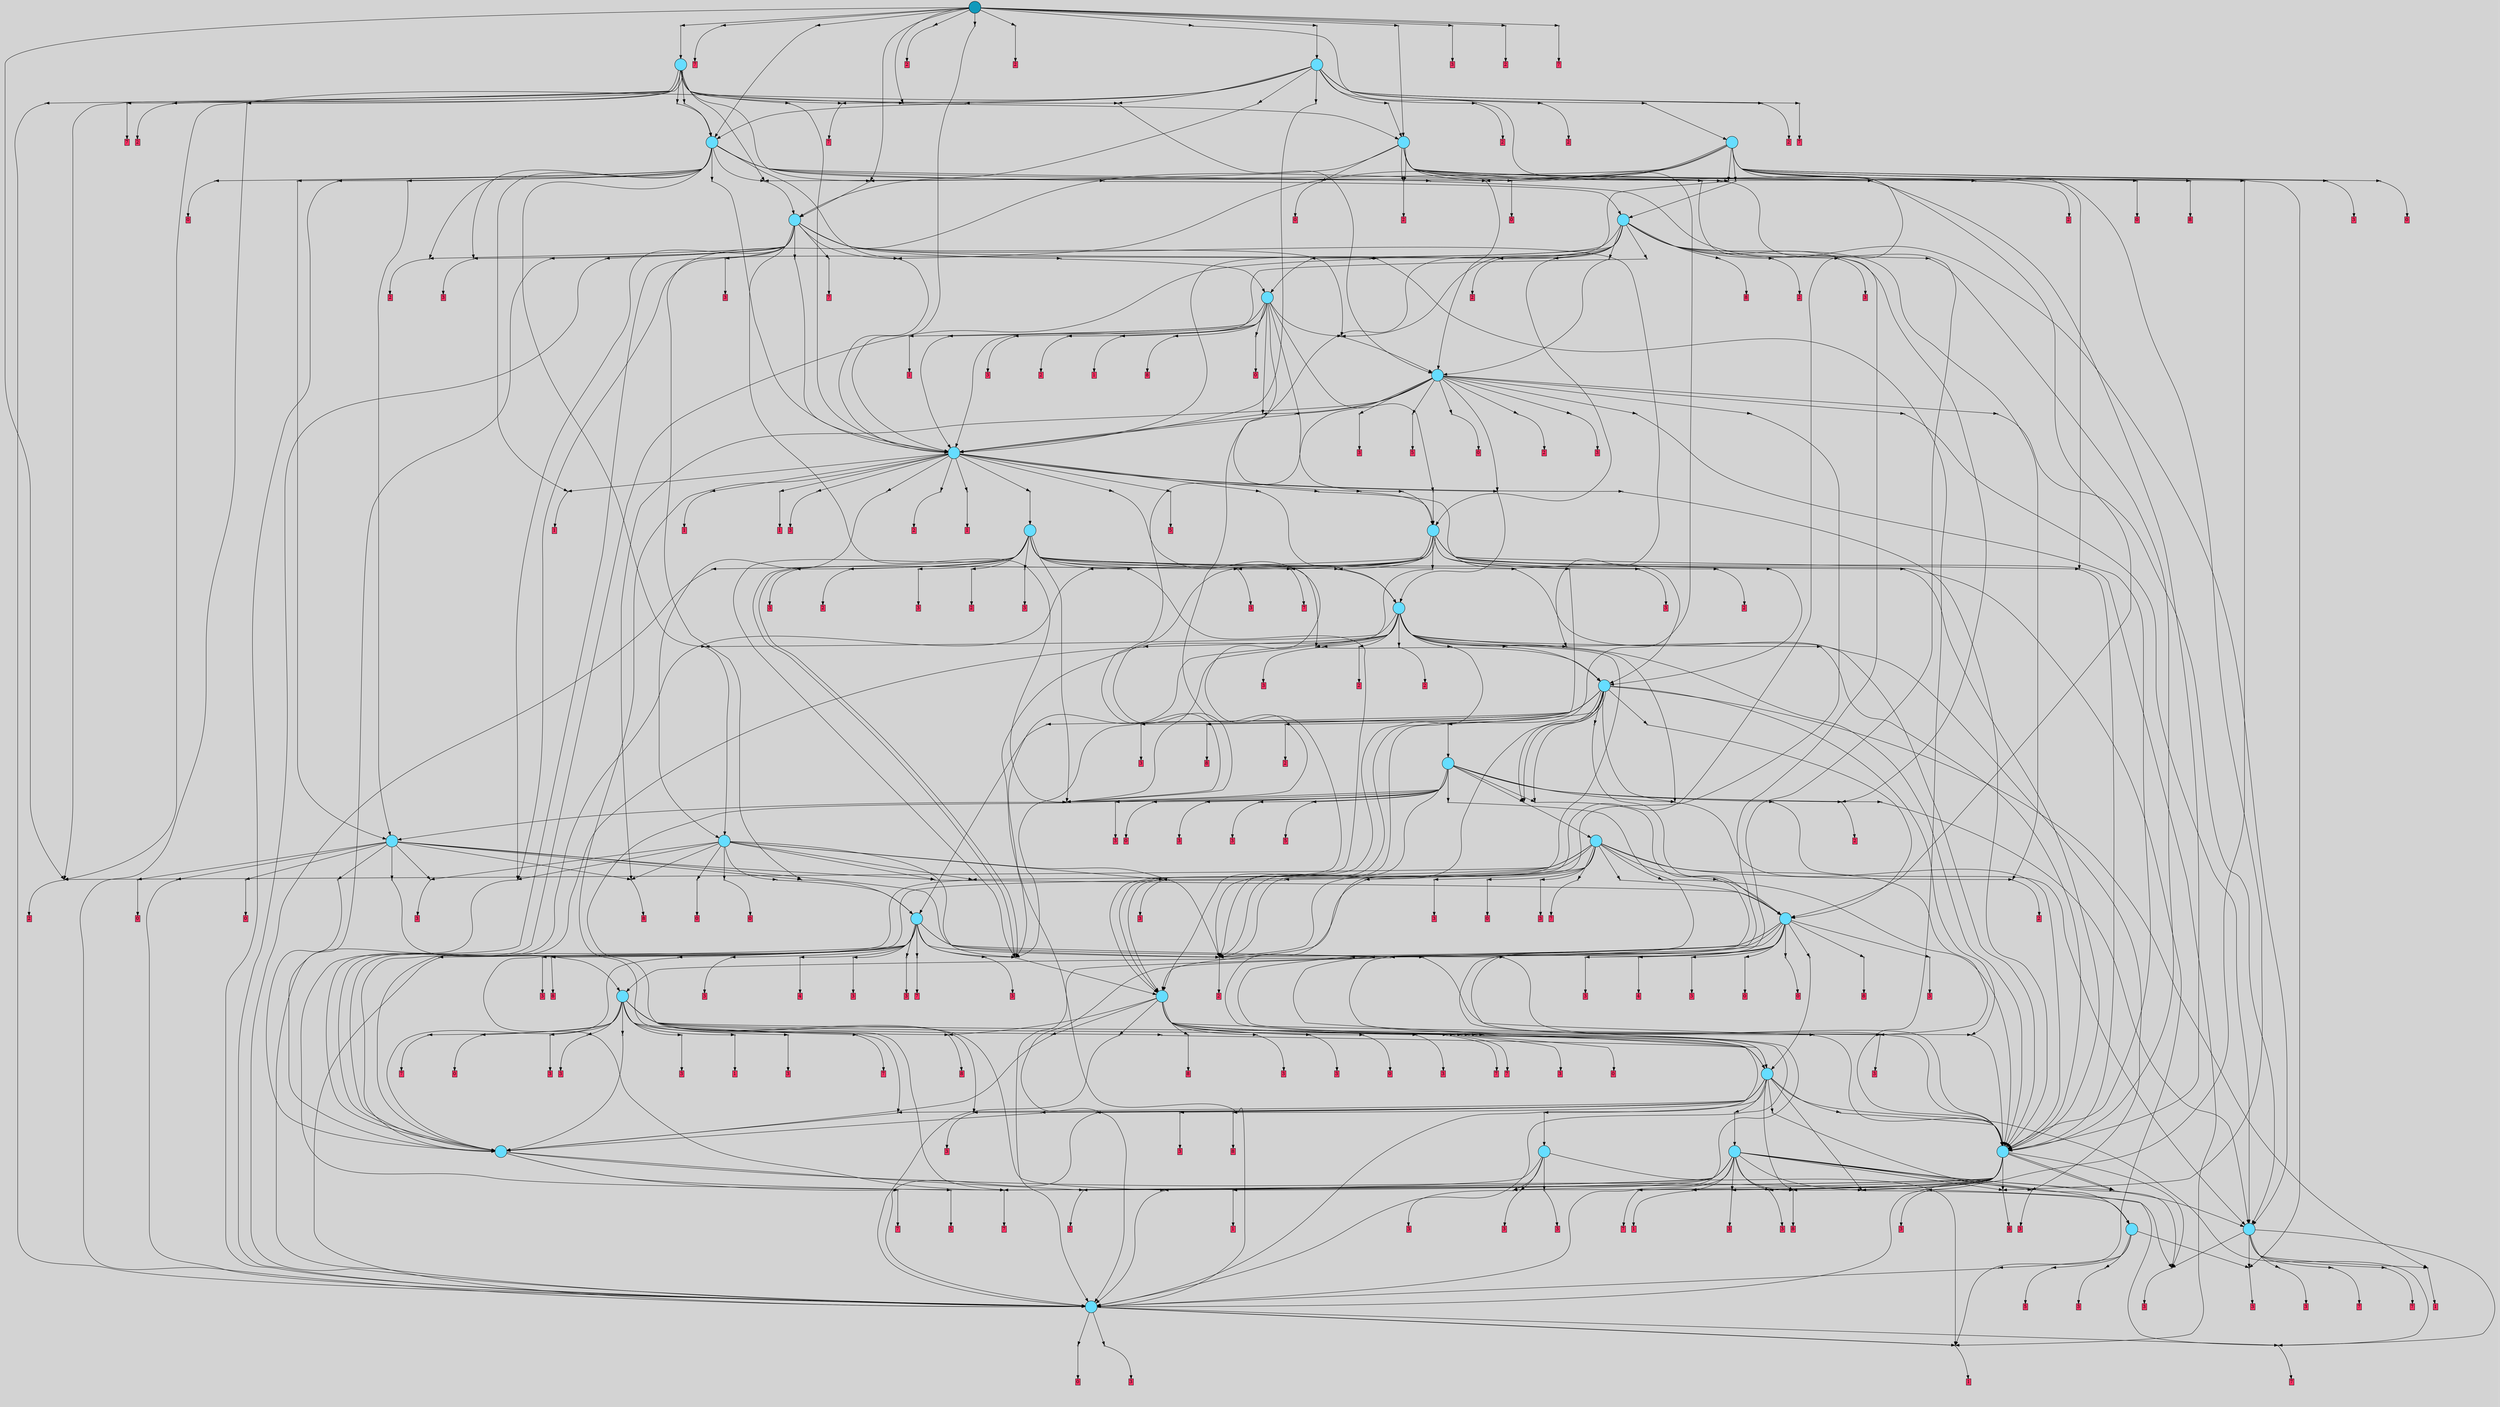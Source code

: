 // File exported with GEGELATI v1.3.1
// On the 2024-07-16 12:25:19
// With the MARL::MarlTPGGraphDotExporter
digraph{
	graph[pad = "0.212, 0.055" bgcolor = lightgray]
	node[shape=circle style = filled label = ""]
		T0 [fillcolor="#66ddff"]
		T1 [fillcolor="#66ddff"]
		T2 [fillcolor="#66ddff"]
		T3 [fillcolor="#66ddff"]
		T4 [fillcolor="#66ddff"]
		T5 [fillcolor="#66ddff"]
		T6 [fillcolor="#66ddff"]
		T7 [fillcolor="#66ddff"]
		T8 [fillcolor="#66ddff"]
		T9 [fillcolor="#66ddff"]
		T10 [fillcolor="#66ddff"]
		T11 [fillcolor="#66ddff"]
		T12 [fillcolor="#66ddff"]
		T13 [fillcolor="#66ddff"]
		T14 [fillcolor="#66ddff"]
		T15 [fillcolor="#66ddff"]
		T16 [fillcolor="#66ddff"]
		T17 [fillcolor="#66ddff"]
		T19 [fillcolor="#66ddff"]
		T20 [fillcolor="#66ddff"]
		T21 [fillcolor="#66ddff"]
		T96 [fillcolor="#66ddff"]
		T189 [fillcolor="#66ddff"]
		T263 [fillcolor="#66ddff"]
		T293 [fillcolor="#66ddff"]
		T328 [fillcolor="#66ddff"]
		T398 [fillcolor="#66ddff"]
		T423 [fillcolor="#66ddff"]
		T487 [fillcolor="#66ddff"]
		T517 [fillcolor="#66ddff"]
		T549 [fillcolor="#1199bb"]
		P47259 [fillcolor="#cccccc" shape=point] //
		I47259 [shape=box style=invis label="6|0&0|3#4|7&#92;n5|2&2|3#1|5&#92;n6|6&4|2#0|0&#92;n4|6&1|0#3|2&#92;n1|6&3|4#4|0&#92;n5|1&3|0#3|0&#92;n7|1&0|1#2|0&#92;n6|5&1|1#2|0&#92;n7|0&0|7#0|1&#92;n3|0&2|5#3|3&#92;n"]
		P47259 -> I47259[style=invis]
		A24357 [fillcolor="#ff3366" shape=box margin=0.03 width=0 height=0 label="3"]
		T0 -> P47259 -> A24357
		P47260 [fillcolor="#cccccc" shape=point] //
		I47260 [shape=box style=invis label="3|2&1|3#1|1&#92;n0|4&2|2#3|5&#92;n5|6&1|6#1|2&#92;n6|0&3|7#2|2&#92;n0|5&1|6#1|5&#92;n"]
		P47260 -> I47260[style=invis]
		A24358 [fillcolor="#ff3366" shape=box margin=0.03 width=0 height=0 label="7"]
		T0 -> P47260 -> A24358
		P47261 [fillcolor="#cccccc" shape=point] //
		I47261 [shape=box style=invis label="7|1&3|0#4|5&#92;n7|0&2|7#0|1&#92;n3|2&1|1#3|7&#92;n1|3&1|1#0|5&#92;n"]
		P47261 -> I47261[style=invis]
		A24359 [fillcolor="#ff3366" shape=box margin=0.03 width=0 height=0 label="5"]
		T0 -> P47261 -> A24359
		P47262 [fillcolor="#cccccc" shape=point] //
		I47262 [shape=box style=invis label="1|2&2|7#3|4&#92;n3|0&2|1#4|7&#92;n4|6&1|5#1|5&#92;n"]
		P47262 -> I47262[style=invis]
		A24360 [fillcolor="#ff3366" shape=box margin=0.03 width=0 height=0 label="5"]
		T0 -> P47262 -> A24360
		P47263 [fillcolor="#cccccc" shape=point] //
		I47263 [shape=box style=invis label="1|0&2|5#3|7&#92;n3|1&1|4#3|3&#92;n3|5&4|6#0|5&#92;n3|5&4|5#4|0&#92;n"]
		P47263 -> I47263[style=invis]
		A24361 [fillcolor="#ff3366" shape=box margin=0.03 width=0 height=0 label="3"]
		T1 -> P47263 -> A24361
		P47264 [fillcolor="#cccccc" shape=point] //
		I47264 [shape=box style=invis label="2|0&2|1#4|3&#92;n0|1&1|2#2|5&#92;n8|2&0|3#2|1&#92;n3|6&3|4#0|6&#92;n2|5&1|5#1|5&#92;n6|7&1|3#3|5&#92;n1|0&3|5#0|0&#92;n1|5&0|4#2|0&#92;n4|7&4|4#2|1&#92;n"]
		P47264 -> I47264[style=invis]
		A24362 [fillcolor="#ff3366" shape=box margin=0.03 width=0 height=0 label="7"]
		T1 -> P47264 -> A24362
		P47265 [fillcolor="#cccccc" shape=point] //
		I47265 [shape=box style=invis label="1|6&4|6#3|5&#92;n"]
		P47265 -> I47265[style=invis]
		A24363 [fillcolor="#ff3366" shape=box margin=0.03 width=0 height=0 label="1"]
		T1 -> P47265 -> A24363
		T1 -> P47265
		P47266 [fillcolor="#cccccc" shape=point] //
		I47266 [shape=box style=invis label="4|3&0|5#2|5&#92;n8|6&1|1#3|6&#92;n5|3&4|0#0|3&#92;n6|3&1|1#0|6&#92;n"]
		P47266 -> I47266[style=invis]
		A24364 [fillcolor="#ff3366" shape=box margin=0.03 width=0 height=0 label="0"]
		T1 -> P47266 -> A24364
		T2 -> P47264
		P47267 [fillcolor="#cccccc" shape=point] //
		I47267 [shape=box style=invis label="3|6&2|6#3|7&#92;n2|4&2|2#1|2&#92;n2|4&1|6#0|1&#92;n5|5&3|3#1|3&#92;n5|4&3|4#3|4&#92;n6|7&1|3#2|4&#92;n7|2&1|6#4|1&#92;n2|0&1|3#3|2&#92;n6|4&3|2#2|3&#92;n"]
		P47267 -> I47267[style=invis]
		A24365 [fillcolor="#ff3366" shape=box margin=0.03 width=0 height=0 label="1"]
		T2 -> P47267 -> A24365
		T2 -> P47259
		P47268 [fillcolor="#cccccc" shape=point] //
		I47268 [shape=box style=invis label="1|6&0|1#4|3&#92;n3|5&4|1#2|0&#92;n8|3&3|7#2|3&#92;n"]
		P47268 -> I47268[style=invis]
		A24366 [fillcolor="#ff3366" shape=box margin=0.03 width=0 height=0 label="3"]
		T2 -> P47268 -> A24366
		P47269 [fillcolor="#cccccc" shape=point] //
		I47269 [shape=box style=invis label="7|0&0|7#0|1&#92;n5|2&2|3#1|5&#92;n6|6&4|2#0|0&#92;n4|6&1|0#3|2&#92;n1|6&3|4#4|0&#92;n7|1&0|1#2|0&#92;n6|5&1|1#2|0&#92;n6|0&0|3#4|7&#92;n3|0&2|5#3|2&#92;n"]
		P47269 -> I47269[style=invis]
		A24367 [fillcolor="#ff3366" shape=box margin=0.03 width=0 height=0 label="3"]
		T2 -> P47269 -> A24367
		P47270 [fillcolor="#cccccc" shape=point] //
		I47270 [shape=box style=invis label="3|5&4|3#1|0&#92;n6|5&3|3#4|6&#92;n3|6&1|5#3|7&#92;n3|2&0|4#0|3&#92;n6|5&2|4#1|0&#92;n1|0&0|3#2|1&#92;n4|2&1|6#4|3&#92;n0|4&4|6#4|2&#92;n6|6&0|4#2|2&#92;n"]
		P47270 -> I47270[style=invis]
		A24368 [fillcolor="#ff3366" shape=box margin=0.03 width=0 height=0 label="7"]
		T2 -> P47270 -> A24368
		P47271 [fillcolor="#cccccc" shape=point] //
		I47271 [shape=box style=invis label="3|2&1|3#1|1&#92;n5|6&1|6#1|2&#92;n0|4&2|0#3|5&#92;n6|0&3|7#2|2&#92;n0|5&1|6#1|5&#92;n"]
		P47271 -> I47271[style=invis]
		A24369 [fillcolor="#ff3366" shape=box margin=0.03 width=0 height=0 label="7"]
		T2 -> P47271 -> A24369
		P47272 [fillcolor="#cccccc" shape=point] //
		I47272 [shape=box style=invis label="4|2&2|3#0|5&#92;n1|3&0|2#2|4&#92;n0|5&3|4#0|3&#92;n7|4&0|3#1|4&#92;n0|3&4|0#2|1&#92;n3|1&1|1#4|1&#92;n"]
		P47272 -> I47272[style=invis]
		A24370 [fillcolor="#ff3366" shape=box margin=0.03 width=0 height=0 label="3"]
		T3 -> P47272 -> A24370
		P47273 [fillcolor="#cccccc" shape=point] //
		I47273 [shape=box style=invis label="3|2&1|1#3|7&#92;n7|0&2|6#0|1&#92;n7|1&3|0#4|5&#92;n"]
		P47273 -> I47273[style=invis]
		A24371 [fillcolor="#ff3366" shape=box margin=0.03 width=0 height=0 label="5"]
		T3 -> P47273 -> A24371
		T3 -> P47268
		P47274 [fillcolor="#cccccc" shape=point] //
		I47274 [shape=box style=invis label="8|6&2|1#3|6&#92;n7|2&0|2#1|2&#92;n4|3&0|2#2|5&#92;n6|3&3|1#0|6&#92;n4|0&4|2#2|6&#92;n"]
		P47274 -> I47274[style=invis]
		T3 -> P47274 -> T1
		P47275 [fillcolor="#cccccc" shape=point] //
		I47275 [shape=box style=invis label="3|1&0|1#1|7&#92;n7|2&4|1#3|3&#92;n7|1&0|1#2|0&#92;n7|3&0|3#4|2&#92;n3|0&2|5#3|3&#92;n5|1&3|6#2|3&#92;n6|0&0|3#4|7&#92;n5|2&2|7#1|5&#92;n"]
		P47275 -> I47275[style=invis]
		A24372 [fillcolor="#ff3366" shape=box margin=0.03 width=0 height=0 label="3"]
		T4 -> P47275 -> A24372
		T4 -> P47262
		T4 -> P47265
		P47276 [fillcolor="#cccccc" shape=point] //
		I47276 [shape=box style=invis label="6|0&0|3#4|7&#92;n5|2&2|3#1|5&#92;n6|6&4|2#0|0&#92;n3|0&2|2#3|3&#92;n1|6&3|4#4|0&#92;n5|1&3|0#3|0&#92;n7|1&0|1#2|0&#92;n6|5&1|1#2|0&#92;n7|0&0|7#0|1&#92;n4|6&1|0#3|2&#92;n"]
		P47276 -> I47276[style=invis]
		A24373 [fillcolor="#ff3366" shape=box margin=0.03 width=0 height=0 label="3"]
		T4 -> P47276 -> A24373
		P47277 [fillcolor="#cccccc" shape=point] //
		I47277 [shape=box style=invis label="6|6&4|2#0|0&#92;n5|2&2|3#1|5&#92;n6|0&0|3#4|7&#92;n1|6&3|4#4|0&#92;n0|1&3|0#3|0&#92;n5|3&1|5#4|3&#92;n7|3&0|1#2|0&#92;n6|5&1|1#2|0&#92;n7|0&0|7#0|1&#92;n3|0&2|5#3|3&#92;n"]
		P47277 -> I47277[style=invis]
		A24374 [fillcolor="#ff3366" shape=box margin=0.03 width=0 height=0 label="3"]
		T4 -> P47277 -> A24374
		P47278 [fillcolor="#cccccc" shape=point] //
		I47278 [shape=box style=invis label="4|5&4|6#2|0&#92;n3|4&0|5#3|3&#92;n1|6&4|6#4|7&#92;n3|0&0|6#3|5&#92;n4|3&0|2#2|3&#92;n"]
		P47278 -> I47278[style=invis]
		T5 -> P47278 -> T1
		P47279 [fillcolor="#cccccc" shape=point] //
		I47279 [shape=box style=invis label="1|3&2|7#2|3&#92;n1|0&0|3#1|2&#92;n"]
		P47279 -> I47279[style=invis]
		A24375 [fillcolor="#ff3366" shape=box margin=0.03 width=0 height=0 label="3"]
		T5 -> P47279 -> A24375
		P47280 [fillcolor="#cccccc" shape=point] //
		I47280 [shape=box style=invis label="0|2&4|4#2|2&#92;n0|4&1|2#1|6&#92;n2|5&1|1#2|3&#92;n1|2&1|2#2|2&#92;n7|6&0|7#3|3&#92;n5|7&3|1#3|7&#92;n8|7&0|2#1|0&#92;n6|2&4|7#3|3&#92;n5|7&2|4#2|0&#92;n4|0&1|2#2|4&#92;n"]
		P47280 -> I47280[style=invis]
		A24376 [fillcolor="#ff3366" shape=box margin=0.03 width=0 height=0 label="3"]
		T5 -> P47280 -> A24376
		P47281 [fillcolor="#cccccc" shape=point] //
		I47281 [shape=box style=invis label="3|0&4|2#2|6&#92;n6|3&3|1#0|6&#92;n8|6&2|0#3|6&#92;n7|2&0|2#1|2&#92;n7|1&0|6#2|4&#92;n"]
		P47281 -> I47281[style=invis]
		A24377 [fillcolor="#ff3366" shape=box margin=0.03 width=0 height=0 label="7"]
		T5 -> P47281 -> A24377
		T5 -> P47259
		P47282 [fillcolor="#cccccc" shape=point] //
		I47282 [shape=box style=invis label="3|6&2|6#3|7&#92;n5|5&4|3#1|3&#92;n7|2&1|6#4|1&#92;n2|1&2|2#1|2&#92;n2|0&1|3#3|2&#92;n6|7&1|3#2|4&#92;n2|4&1|3#0|1&#92;n5|4&3|4#3|4&#92;n"]
		P47282 -> I47282[style=invis]
		T5 -> P47282 -> T2
		P47283 [fillcolor="#cccccc" shape=point] //
		I47283 [shape=box style=invis label="7|7&4|3#1|1&#92;n7|6&0|1#4|3&#92;n0|0&1|3#0|3&#92;n3|5&1|1#2|4&#92;n"]
		P47283 -> I47283[style=invis]
		A24378 [fillcolor="#ff3366" shape=box margin=0.03 width=0 height=0 label="3"]
		T5 -> P47283 -> A24378
		P47284 [fillcolor="#cccccc" shape=point] //
		I47284 [shape=box style=invis label="3|6&2|6#3|7&#92;n2|2&2|2#1|2&#92;n2|0&1|3#0|2&#92;n5|5&3|3#1|3&#92;n6|7&1|3#2|4&#92;n5|4&1|4#3|4&#92;n7|2&1|6#4|1&#92;n3|5&3|1#3|4&#92;n6|4&3|2#2|3&#92;n"]
		P47284 -> I47284[style=invis]
		T5 -> P47284 -> T3
		T5 -> P47276
		P47285 [fillcolor="#cccccc" shape=point] //
		I47285 [shape=box style=invis label="0|4&4|2#3|5&#92;n3|1&3|1#2|0&#92;n2|1&1|0#2|5&#92;n0|1&0|1#2|1&#92;n8|2&2|1#0|5&#92;n1|4&0|7#4|7&#92;n6|5&0|7#3|2&#92;n8|0&2|4#4|5&#92;n"]
		P47285 -> I47285[style=invis]
		A24379 [fillcolor="#ff3366" shape=box margin=0.03 width=0 height=0 label="8"]
		T5 -> P47285 -> A24379
		P47286 [fillcolor="#cccccc" shape=point] //
		I47286 [shape=box style=invis label="7|4&2|4#1|4&#92;n7|1&3|2#4|7&#92;n2|0&1|1#3|0&#92;n"]
		P47286 -> I47286[style=invis]
		A24380 [fillcolor="#ff3366" shape=box margin=0.03 width=0 height=0 label="7"]
		T5 -> P47286 -> A24380
		P47287 [fillcolor="#cccccc" shape=point] //
		I47287 [shape=box style=invis label="3|6&2|6#3|7&#92;n2|4&2|2#1|2&#92;n5|5&3|3#1|3&#92;n7|2&1|6#4|1&#92;n6|7&1|3#2|4&#92;n5|4&3|4#3|4&#92;n2|0&1|3#0|2&#92;n6|4&3|2#2|3&#92;n"]
		P47287 -> I47287[style=invis]
		A24381 [fillcolor="#ff3366" shape=box margin=0.03 width=0 height=0 label="1"]
		T5 -> P47287 -> A24381
		P47288 [fillcolor="#cccccc" shape=point] //
		I47288 [shape=box style=invis label="0|4&4|2#3|5&#92;n8|2&2|1#0|5&#92;n2|1&1|0#2|5&#92;n8|4&3|4#1|1&#92;n3|1&3|4#2|0&#92;n1|4&0|7#4|7&#92;n6|5&0|7#3|2&#92;n8|0&2|4#4|5&#92;n"]
		P47288 -> I47288[style=invis]
		A24382 [fillcolor="#ff3366" shape=box margin=0.03 width=0 height=0 label="8"]
		T5 -> P47288 -> A24382
		T5 -> P47282
		T6 -> P47278
		T6 -> P47280
		T6 -> P47281
		T6 -> P47259
		T6 -> P47282
		T6 -> P47283
		T6 -> P47284
		T6 -> P47276
		T6 -> P47285
		T6 -> P47286
		P47289 [fillcolor="#cccccc" shape=point] //
		I47289 [shape=box style=invis label="3|6&2|6#3|7&#92;n2|4&2|2#1|2&#92;n5|5&3|3#1|3&#92;n6|7&1|3#2|4&#92;n7|2&1|6#4|1&#92;n5|4&3|4#3|4&#92;n2|0&1|3#0|2&#92;n6|7&3|2#2|3&#92;n"]
		P47289 -> I47289[style=invis]
		A24383 [fillcolor="#ff3366" shape=box margin=0.03 width=0 height=0 label="1"]
		T6 -> P47289 -> A24383
		T6 -> P47288
		P47290 [fillcolor="#cccccc" shape=point] //
		I47290 [shape=box style=invis label="5|7&2|4#2|0&#92;n7|4&2|2#1|6&#92;n2|5&1|1#2|3&#92;n5|7&3|1#3|7&#92;n7|6&0|7#3|3&#92;n1|2&1|2#2|2&#92;n8|7&0|2#1|0&#92;n6|2&4|7#3|3&#92;n0|2&4|4#2|2&#92;n4|0&1|2#2|4&#92;n"]
		P47290 -> I47290[style=invis]
		A24384 [fillcolor="#ff3366" shape=box margin=0.03 width=0 height=0 label="3"]
		T6 -> P47290 -> A24384
		T6 -> P47287
		T6 -> P47264
		P47291 [fillcolor="#cccccc" shape=point] //
		I47291 [shape=box style=invis label="1|3&4|7#1|1&#92;n0|0&2|3#2|7&#92;n3|3&3|1#1|4&#92;n"]
		P47291 -> I47291[style=invis]
		T7 -> P47291 -> T4
		P47292 [fillcolor="#cccccc" shape=point] //
		I47292 [shape=box style=invis label="6|0&0|3#4|7&#92;n5|2&2|3#4|5&#92;n5|2&0|1#3|5&#92;n2|1&1|0#3|0&#92;n3|5&0|5#1|2&#92;n4|6&4|1#4|4&#92;n6|5&1|1#2|0&#92;n8|2&0|3#4|5&#92;n3|0&2|5#0|3&#92;n"]
		P47292 -> I47292[style=invis]
		A24385 [fillcolor="#ff3366" shape=box margin=0.03 width=0 height=0 label="3"]
		T7 -> P47292 -> A24385
		P47293 [fillcolor="#cccccc" shape=point] //
		I47293 [shape=box style=invis label="3|5&4|6#0|2&#92;n2|7&1|5#4|7&#92;n3|5&4|5#0|0&#92;n5|5&1|7#0|1&#92;n7|0&0|4#2|3&#92;n3|2&0|4#2|5&#92;n"]
		P47293 -> I47293[style=invis]
		T7 -> P47293 -> T0
		P47294 [fillcolor="#cccccc" shape=point] //
		I47294 [shape=box style=invis label="3|1&3|1#2|0&#92;n0|4&4|2#3|5&#92;n2|1&1|0#2|5&#92;n0|1&0|1#2|1&#92;n8|2&2|1#0|5&#92;n7|4&0|3#4|7&#92;n6|5&0|7#3|2&#92;n8|0&2|4#4|5&#92;n"]
		P47294 -> I47294[style=invis]
		A24386 [fillcolor="#ff3366" shape=box margin=0.03 width=0 height=0 label="8"]
		T7 -> P47294 -> A24386
		P47295 [fillcolor="#cccccc" shape=point] //
		I47295 [shape=box style=invis label="2|3&0|5#3|5&#92;n7|0&3|2#1|3&#92;n2|6&2|4#3|6&#92;n"]
		P47295 -> I47295[style=invis]
		T7 -> P47295 -> T5
		P47296 [fillcolor="#cccccc" shape=point] //
		I47296 [shape=box style=invis label="2|0&1|1#4|7&#92;n3|7&0|1#4|6&#92;n7|2&4|0#1|5&#92;n4|3&0|3#2|0&#92;n5|1&2|4#3|3&#92;n"]
		P47296 -> I47296[style=invis]
		T7 -> P47296 -> T6
		P47297 [fillcolor="#cccccc" shape=point] //
		I47297 [shape=box style=invis label="0|1&3|3#0|0&#92;n6|1&3|1#0|6&#92;n6|3&2|2#2|5&#92;n4|0&4|2#2|6&#92;n3|0&2|7#4|7&#92;n7|1&4|5#3|1&#92;n3|6&1|3#4|4&#92;n"]
		P47297 -> I47297[style=invis]
		T7 -> P47297 -> T1
		P47298 [fillcolor="#cccccc" shape=point] //
		I47298 [shape=box style=invis label="3|6&2|6#3|7&#92;n2|2&2|2#1|2&#92;n5|4&1|4#3|4&#92;n5|5&3|3#1|3&#92;n6|6&1|3#2|4&#92;n2|0&1|3#0|2&#92;n7|2&1|6#4|1&#92;n3|5&3|1#3|4&#92;n6|4&3|2#2|3&#92;n"]
		P47298 -> I47298[style=invis]
		T7 -> P47298 -> T3
		P47299 [fillcolor="#cccccc" shape=point] //
		I47299 [shape=box style=invis label="6|0&0|3#4|7&#92;n5|2&2|3#1|5&#92;n6|6&4|2#0|0&#92;n4|6&1|0#3|2&#92;n6|7&4|3#0|0&#92;n7|1&0|1#2|2&#92;n6|5&0|1#2|0&#92;n1|6&3|4#4|0&#92;n5|1&3|0#3|0&#92;n3|0&2|5#3|3&#92;n"]
		P47299 -> I47299[style=invis]
		A24387 [fillcolor="#ff3366" shape=box margin=0.03 width=0 height=0 label="3"]
		T7 -> P47299 -> A24387
		T7 -> P47284
		T7 -> P47285
		P47300 [fillcolor="#cccccc" shape=point] //
		I47300 [shape=box style=invis label="3|5&4|5#0|0&#92;n2|7&1|5#4|7&#92;n5|5&1|7#0|1&#92;n7|0&0|4#2|3&#92;n3|7&0|4#2|5&#92;n"]
		P47300 -> I47300[style=invis]
		T7 -> P47300 -> T0
		T7 -> P47264
		P47301 [fillcolor="#cccccc" shape=point] //
		I47301 [shape=box style=invis label="2|5&1|5#1|5&#92;n1|5&0|4#2|0&#92;n8|6&0|3#1|6&#92;n6|6&1|4#3|6&#92;n2|0&2|1#4|3&#92;n7|5&1|4#1|4&#92;n1|0&3|5#0|0&#92;n0|1&1|2#2|5&#92;n3|6&3|4#0|6&#92;n"]
		P47301 -> I47301[style=invis]
		A24388 [fillcolor="#ff3366" shape=box margin=0.03 width=0 height=0 label="7"]
		T8 -> P47301 -> A24388
		P47302 [fillcolor="#cccccc" shape=point] //
		I47302 [shape=box style=invis label="3|1&3|1#2|0&#92;n0|4&4|2#3|5&#92;n2|1&1|0#2|5&#92;n4|6&0|3#1|3&#92;n8|2&2|1#0|5&#92;n0|1&0|1#2|1&#92;n7|4&0|3#4|7&#92;n6|5&0|7#3|2&#92;n8|0&2|4#4|5&#92;n"]
		P47302 -> I47302[style=invis]
		A24389 [fillcolor="#ff3366" shape=box margin=0.03 width=0 height=0 label="8"]
		T8 -> P47302 -> A24389
		P47303 [fillcolor="#cccccc" shape=point] //
		I47303 [shape=box style=invis label="1|6&3|4#4|0&#92;n7|4&0|3#2|0&#92;n3|6&2|5#3|0&#92;n7|5&3|7#4|4&#92;n4|6&1|0#3|2&#92;n7|0&0|7#0|1&#92;n5|1&3|0#3|0&#92;n"]
		P47303 -> I47303[style=invis]
		A24390 [fillcolor="#ff3366" shape=box margin=0.03 width=0 height=0 label="3"]
		T8 -> P47303 -> A24390
		P47304 [fillcolor="#cccccc" shape=point] //
		I47304 [shape=box style=invis label="1|0&1|1#2|5&#92;n"]
		P47304 -> I47304[style=invis]
		T8 -> P47304 -> T5
		P47305 [fillcolor="#cccccc" shape=point] //
		I47305 [shape=box style=invis label="3|5&3|1#0|0&#92;n1|5&3|5#0|5&#92;n1|0&4|5#4|2&#92;n8|6&1|1#4|6&#92;n4|3&0|5#2|5&#92;n6|3&1|1#0|4&#92;n"]
		P47305 -> I47305[style=invis]
		A24391 [fillcolor="#ff3366" shape=box margin=0.03 width=0 height=0 label="0"]
		T8 -> P47305 -> A24391
		P47306 [fillcolor="#cccccc" shape=point] //
		I47306 [shape=box style=invis label="1|2&1|6#4|3&#92;n8|1&0|7#4|7&#92;n3|1&3|1#2|0&#92;n7|2&2|5#4|7&#92;n0|1&0|1#2|1&#92;n2|1&0|4#2|5&#92;n6|6&0|7#3|2&#92;n8|0&2|5#4|6&#92;n8|0&1|3#2|1&#92;n"]
		P47306 -> I47306[style=invis]
		T8 -> P47306 -> T7
		P47307 [fillcolor="#cccccc" shape=point] //
		I47307 [shape=box style=invis label="3|0&2|5#3|3&#92;n7|0&0|7#3|1&#92;n1|6&3|4#3|0&#92;n3|4&2|5#3|1&#92;n4|7&3|0#3|2&#92;n5|2&2|3#1|4&#92;n7|1&0|1#2|0&#92;n4|4&0|3#1|2&#92;n8|1&0|2#2|0&#92;n6|3&1|1#3|0&#92;n"]
		P47307 -> I47307[style=invis]
		A24392 [fillcolor="#ff3366" shape=box margin=0.03 width=0 height=0 label="3"]
		T8 -> P47307 -> A24392
		T8 -> P47278
		P47308 [fillcolor="#cccccc" shape=point] //
		I47308 [shape=box style=invis label="6|0&0|3#4|7&#92;n3|2&2|3#4|5&#92;n5|2&0|1#3|5&#92;n2|1&1|0#3|0&#92;n6|5&1|1#2|0&#92;n4|6&4|1#4|4&#92;n3|5&0|5#1|2&#92;n3|0&2|5#0|3&#92;n"]
		P47308 -> I47308[style=invis]
		A24393 [fillcolor="#ff3366" shape=box margin=0.03 width=0 height=0 label="3"]
		T8 -> P47308 -> A24393
		P47309 [fillcolor="#cccccc" shape=point] //
		I47309 [shape=box style=invis label="2|4&2|2#1|2&#92;n1|6&3|3#2|4&#92;n2|6&4|0#2|7&#92;n2|4&3|1#4|3&#92;n5|4&3|2#1|3&#92;n5|1&2|3#1|3&#92;n2|2&0|2#4|0&#92;n3|2&3|1#2|0&#92;n2|0&1|3#1|5&#92;n"]
		P47309 -> I47309[style=invis]
		A24394 [fillcolor="#ff3366" shape=box margin=0.03 width=0 height=0 label="1"]
		T8 -> P47309 -> A24394
		T8 -> P47299
		P47310 [fillcolor="#cccccc" shape=point] //
		I47310 [shape=box style=invis label="4|6&4|6#2|3&#92;n4|6&1|0#3|2&#92;n8|2&3|2#4|3&#92;n6|0&4|3#4|3&#92;n7|1&0|3#2|0&#92;n1|5&3|4#4|0&#92;n5|1&3|0#3|0&#92;n5|2&2|3#1|5&#92;n3|0&2|5#3|3&#92;n7|0&0|7#0|1&#92;n"]
		P47310 -> I47310[style=invis]
		A24395 [fillcolor="#ff3366" shape=box margin=0.03 width=0 height=0 label="3"]
		T8 -> P47310 -> A24395
		P47311 [fillcolor="#cccccc" shape=point] //
		I47311 [shape=box style=invis label="7|2&4|0#4|7&#92;n0|0&0|3#2|3&#92;n"]
		P47311 -> I47311[style=invis]
		T8 -> P47311 -> T5
		P47312 [fillcolor="#cccccc" shape=point] //
		I47312 [shape=box style=invis label="3|6&3|4#0|6&#92;n0|1&1|2#2|5&#92;n6|7&1|3#3|5&#92;n3|6&0|3#2|1&#92;n4|4&2|6#2|5&#92;n1|5&0|4#2|0&#92;n7|4&1|4#1|4&#92;n0|5&1|5#1|5&#92;n1|0&3|5#0|0&#92;n2|0&2|1#4|3&#92;n"]
		P47312 -> I47312[style=invis]
		A24396 [fillcolor="#ff3366" shape=box margin=0.03 width=0 height=0 label="7"]
		T8 -> P47312 -> A24396
		P47313 [fillcolor="#cccccc" shape=point] //
		I47313 [shape=box style=invis label="8|3&1|2#1|3&#92;n2|7&1|5#4|7&#92;n5|5&1|7#0|1&#92;n3|5&4|5#0|0&#92;n7|0&0|4#2|3&#92;n4|0&3|2#3|5&#92;n1|2&1|2#3|1&#92;n"]
		P47313 -> I47313[style=invis]
		T8 -> P47313 -> T0
		P47314 [fillcolor="#cccccc" shape=point] //
		I47314 [shape=box style=invis label="6|7&1|3#3|5&#92;n7|4&1|4#1|4&#92;n8|6&0|3#2|1&#92;n3|3&3|4#0|6&#92;n2|5&1|5#1|5&#92;n2|0&2|1#4|3&#92;n1|0&3|4#0|0&#92;n0|1&1|2#2|5&#92;n5|2&4|4#2|1&#92;n"]
		P47314 -> I47314[style=invis]
		A24397 [fillcolor="#ff3366" shape=box margin=0.03 width=0 height=0 label="7"]
		T9 -> P47314 -> A24397
		T9 -> P47302
		P47315 [fillcolor="#cccccc" shape=point] //
		I47315 [shape=box style=invis label="4|6&1|0#3|2&#92;n7|0&0|3#2|0&#92;n0|4&0|6#1|7&#92;n7|0&2|5#3|3&#92;n1|6&1|4#4|0&#92;n6|0&0|3#4|7&#92;n3|1&4|1#4|2&#92;n0|0&3|0#3|0&#92;n0|4&1|7#0|4&#92;n7|0&0|4#0|1&#92;n"]
		P47315 -> I47315[style=invis]
		A24398 [fillcolor="#ff3366" shape=box margin=0.03 width=0 height=0 label="3"]
		T9 -> P47315 -> A24398
		P47316 [fillcolor="#cccccc" shape=point] //
		I47316 [shape=box style=invis label="3|5&3|1#0|0&#92;n2|0&2|3#3|1&#92;n8|3&0|5#2|5&#92;n8|6&1|1#4|6&#92;n"]
		P47316 -> I47316[style=invis]
		A24399 [fillcolor="#ff3366" shape=box margin=0.03 width=0 height=0 label="0"]
		T9 -> P47316 -> A24399
		P47317 [fillcolor="#cccccc" shape=point] //
		I47317 [shape=box style=invis label="0|7&4|3#0|3&#92;n3|0&4|3#4|7&#92;n0|6&1|3#4|3&#92;n6|3&4|1#3|2&#92;n5|5&3|4#3|5&#92;n6|1&3|2#2|4&#92;n"]
		P47317 -> I47317[style=invis]
		T9 -> P47317 -> T1
		P47318 [fillcolor="#cccccc" shape=point] //
		I47318 [shape=box style=invis label="1|2&1|6#4|3&#92;n8|0&2|5#4|6&#92;n3|1&3|1#2|0&#92;n7|2&2|5#4|7&#92;n0|1&0|1#2|1&#92;n2|1&0|4#2|5&#92;n6|6&0|7#3|2&#92;n8|1&0|5#4|7&#92;n8|0&1|3#2|1&#92;n"]
		P47318 -> I47318[style=invis]
		T9 -> P47318 -> T7
		P47319 [fillcolor="#cccccc" shape=point] //
		I47319 [shape=box style=invis label="6|0&0|3#4|7&#92;n5|1&3|0#3|7&#92;n7|5&0|3#2|0&#92;n2|5&3|2#0|6&#92;n1|6&3|4#4|0&#92;n7|0&0|7#0|1&#92;n4|6&1|0#3|2&#92;n6|5&1|1#2|0&#92;n5|2&2|3#1|5&#92;n"]
		P47319 -> I47319[style=invis]
		A24400 [fillcolor="#ff3366" shape=box margin=0.03 width=0 height=0 label="8"]
		T9 -> P47319 -> A24400
		P47320 [fillcolor="#cccccc" shape=point] //
		I47320 [shape=box style=invis label="3|0&2|5#3|3&#92;n5|2&2|3#1|5&#92;n6|6&4|2#0|0&#92;n4|6&1|0#3|2&#92;n6|7&4|3#0|0&#92;n7|4&0|1#3|0&#92;n6|5&4|1#2|0&#92;n1|6&3|4#4|0&#92;n5|1&3|0#3|0&#92;n6|0&0|3#4|7&#92;n"]
		P47320 -> I47320[style=invis]
		A24401 [fillcolor="#ff3366" shape=box margin=0.03 width=0 height=0 label="3"]
		T9 -> P47320 -> A24401
		P47321 [fillcolor="#cccccc" shape=point] //
		I47321 [shape=box style=invis label="3|0&2|5#3|3&#92;n7|0&0|7#3|1&#92;n1|6&3|4#3|0&#92;n3|4&2|5#3|1&#92;n4|7&3|0#3|2&#92;n8|1&3|2#2|0&#92;n7|1&0|1#2|0&#92;n5|2&2|3#1|4&#92;n6|3&1|1#3|0&#92;n"]
		P47321 -> I47321[style=invis]
		A24402 [fillcolor="#ff3366" shape=box margin=0.03 width=0 height=0 label="3"]
		T9 -> P47321 -> A24402
		P47322 [fillcolor="#cccccc" shape=point] //
		I47322 [shape=box style=invis label="3|5&4|5#0|0&#92;n3|2&0|4#2|7&#92;n7|0&2|4#2|3&#92;n3|5&4|6#0|2&#92;n"]
		P47322 -> I47322[style=invis]
		T9 -> P47322 -> T0
		P47323 [fillcolor="#cccccc" shape=point] //
		I47323 [shape=box style=invis label="4|6&4|1#4|4&#92;n5|2&2|3#4|5&#92;n3|5&0|5#1|2&#92;n2|1&1|0#3|0&#92;n8|2&0|3#4|5&#92;n6|0&0|3#1|7&#92;n6|5&1|1#2|0&#92;n5|4&0|1#2|5&#92;n3|0&2|5#0|3&#92;n"]
		P47323 -> I47323[style=invis]
		A24403 [fillcolor="#ff3366" shape=box margin=0.03 width=0 height=0 label="3"]
		T9 -> P47323 -> A24403
		P47324 [fillcolor="#cccccc" shape=point] //
		I47324 [shape=box style=invis label="6|3&1|1#0|4&#92;n1|0&3|2#4|2&#92;n3|2&4|4#1|4&#92;n8|6&1|1#4|6&#92;n3|5&3|1#0|0&#92;n4|3&0|5#2|5&#92;n"]
		P47324 -> I47324[style=invis]
		A24404 [fillcolor="#ff3366" shape=box margin=0.03 width=0 height=0 label="0"]
		T9 -> P47324 -> A24404
		P47325 [fillcolor="#cccccc" shape=point] //
		I47325 [shape=box style=invis label="3|0&2|5#3|3&#92;n7|0&0|7#3|1&#92;n1|6&3|4#4|0&#92;n3|4&2|5#3|1&#92;n6|3&1|1#3|0&#92;n6|7&0|3#4|7&#92;n8|1&3|2#2|0&#92;n7|1&0|1#2|0&#92;n5|2&2|3#1|4&#92;n4|7&3|0#3|2&#92;n"]
		P47325 -> I47325[style=invis]
		A24405 [fillcolor="#ff3366" shape=box margin=0.03 width=0 height=0 label="3"]
		T9 -> P47325 -> A24405
		P47326 [fillcolor="#cccccc" shape=point] //
		I47326 [shape=box style=invis label="0|1&0|1#2|1&#92;n6|6&0|7#3|2&#92;n8|0&1|3#0|1&#92;n2|1&0|4#2|5&#92;n8|2&0|7#4|7&#92;n3|0&2|0#2|4&#92;n1|2&1|6#4|3&#92;n"]
		P47326 -> I47326[style=invis]
		T9 -> P47326 -> T7
		P47327 [fillcolor="#cccccc" shape=point] //
		I47327 [shape=box style=invis label="3|6&3|4#0|6&#92;n0|1&1|2#2|5&#92;n0|5&1|5#1|5&#92;n3|1&0|3#2|1&#92;n4|4&2|6#2|5&#92;n1|5&0|4#2|0&#92;n7|4&1|4#1|4&#92;n6|7&1|3#3|5&#92;n2|0&2|1#4|3&#92;n"]
		P47327 -> I47327[style=invis]
		A24406 [fillcolor="#ff3366" shape=box margin=0.03 width=0 height=0 label="7"]
		T9 -> P47327 -> A24406
		P47328 [fillcolor="#cccccc" shape=point] //
		I47328 [shape=box style=invis label="6|0&0|3#4|7&#92;n3|1&4|1#4|2&#92;n4|6&1|0#3|2&#92;n0|4&0|6#1|7&#92;n3|0&2|5#3|3&#92;n1|6&1|4#4|0&#92;n7|1&0|3#2|4&#92;n8|0&4|7#3|6&#92;n7|0&0|7#0|1&#92;n5|0&3|0#3|0&#92;n"]
		P47328 -> I47328[style=invis]
		A24407 [fillcolor="#ff3366" shape=box margin=0.03 width=0 height=0 label="3"]
		T10 -> P47328 -> A24407
		P47329 [fillcolor="#cccccc" shape=point] //
		I47329 [shape=box style=invis label="3|1&3|1#2|0&#92;n8|0&2|5#4|6&#92;n1|2&1|6#4|3&#92;n7|2&2|5#0|7&#92;n3|4&1|5#0|7&#92;n0|1&0|1#2|1&#92;n2|1&0|4#2|5&#92;n6|6&0|7#3|2&#92;n8|1&0|5#4|7&#92;n8|0&1|3#2|1&#92;n"]
		P47329 -> I47329[style=invis]
		T10 -> P47329 -> T7
		P47330 [fillcolor="#cccccc" shape=point] //
		I47330 [shape=box style=invis label="6|7&4|3#0|0&#92;n7|0&0|2#3|0&#92;n3|1&0|1#2|4&#92;n6|6&4|5#2|0&#92;n1|7&2|6#1|5&#92;n6|5&3|1#2|0&#92;n5|1&3|0#3|0&#92;n6|3&0|3#4|7&#92;n"]
		P47330 -> I47330[style=invis]
		A24408 [fillcolor="#ff3366" shape=box margin=0.03 width=0 height=0 label="4"]
		T10 -> P47330 -> A24408
		P47331 [fillcolor="#cccccc" shape=point] //
		I47331 [shape=box style=invis label="1|6&4|0#4|7&#92;n2|2&3|7#1|2&#92;n3|4&0|5#3|0&#92;n3|0&0|6#3|5&#92;n1|3&0|0#3|2&#92;n4|5&4|6#2|1&#92;n4|3&0|2#2|3&#92;n"]
		P47331 -> I47331[style=invis]
		T10 -> P47331 -> T1
		P47332 [fillcolor="#cccccc" shape=point] //
		I47332 [shape=box style=invis label="6|0&0|3#4|7&#92;n8|2&1|5#4|4&#92;n5|2&2|3#1|5&#92;n7|1&0|1#2|0&#92;n3|7&2|5#3|3&#92;n6|5&1|1#2|0&#92;n4|6&1|4#3|2&#92;n5|1&3|0#1|0&#92;n7|0&0|7#0|1&#92;n1|6&3|4#4|0&#92;n"]
		P47332 -> I47332[style=invis]
		A24409 [fillcolor="#ff3366" shape=box margin=0.03 width=0 height=0 label="3"]
		T10 -> P47332 -> A24409
		P47333 [fillcolor="#cccccc" shape=point] //
		I47333 [shape=box style=invis label="3|2&4|4#1|6&#92;n1|0&3|2#4|2&#92;n6|3&1|1#0|4&#92;n8|6&1|1#4|6&#92;n3|5&3|1#0|0&#92;n1|1&2|3#3|6&#92;n4|3&0|5#2|5&#92;n"]
		P47333 -> I47333[style=invis]
		A24410 [fillcolor="#ff3366" shape=box margin=0.03 width=0 height=0 label="0"]
		T10 -> P47333 -> A24410
		P47334 [fillcolor="#cccccc" shape=point] //
		I47334 [shape=box style=invis label="2|4&3|7#3|1&#92;n1|6&2|5#1|6&#92;n3|7&1|6#2|7&#92;n0|3&3|1#2|1&#92;n8|5&4|6#2|5&#92;n3|0&3|4#4|5&#92;n0|1&4|1#3|3&#92;n1|5&3|1#3|0&#92;n"]
		P47334 -> I47334[style=invis]
		T10 -> P47334 -> T1
		P47335 [fillcolor="#cccccc" shape=point] //
		I47335 [shape=box style=invis label="2|0&3|0#2|3&#92;n3|6&4|1#0|0&#92;n0|7&1|5#1|6&#92;n"]
		P47335 -> I47335[style=invis]
		A24411 [fillcolor="#ff3366" shape=box margin=0.03 width=0 height=0 label="0"]
		T10 -> P47335 -> A24411
		P47336 [fillcolor="#cccccc" shape=point] //
		I47336 [shape=box style=invis label="3|5&3|1#3|0&#92;n8|2&1|1#4|6&#92;n1|0&4|2#4|0&#92;n6|3&0|5#2|5&#92;n"]
		P47336 -> I47336[style=invis]
		T10 -> P47336 -> T8
		T10 -> P47304
		P47337 [fillcolor="#cccccc" shape=point] //
		I47337 [shape=box style=invis label="3|1&3|1#2|0&#92;n0|4&4|2#3|5&#92;n6|1&1|0#2|5&#92;n6|5&0|7#3|2&#92;n8|2&2|1#0|5&#92;n0|1&0|1#2|1&#92;n7|4&0|3#4|7&#92;n4|6&0|3#1|3&#92;n8|0&2|4#4|5&#92;n"]
		P47337 -> I47337[style=invis]
		A24412 [fillcolor="#ff3366" shape=box margin=0.03 width=0 height=0 label="2"]
		T10 -> P47337 -> A24412
		P47338 [fillcolor="#cccccc" shape=point] //
		I47338 [shape=box style=invis label="3|1&3|1#2|0&#92;n8|0&2|4#4|5&#92;n2|1&1|0#2|6&#92;n0|4&1|2#3|5&#92;n8|3&0|3#1|3&#92;n6|5&0|7#3|2&#92;n0|1&0|1#2|1&#92;n7|4&0|3#4|7&#92;n5|0&4|4#4|5&#92;n"]
		P47338 -> I47338[style=invis]
		A24413 [fillcolor="#ff3366" shape=box margin=0.03 width=0 height=0 label="8"]
		T10 -> P47338 -> A24413
		P47339 [fillcolor="#cccccc" shape=point] //
		I47339 [shape=box style=invis label="5|2&2|3#4|5&#92;n6|2&0|3#1|7&#92;n2|1&1|0#3|0&#92;n8|2&0|3#4|5&#92;n4|6&4|1#4|4&#92;n6|5&1|1#2|0&#92;n3|5&0|5#1|2&#92;n3|0&2|5#0|3&#92;n"]
		P47339 -> I47339[style=invis]
		A24414 [fillcolor="#ff3366" shape=box margin=0.03 width=0 height=0 label="3"]
		T10 -> P47339 -> A24414
		P47340 [fillcolor="#cccccc" shape=point] //
		I47340 [shape=box style=invis label="4|6&1|1#3|2&#92;n0|4&4|4#0|1&#92;n6|4&0|1#3|0&#92;n6|7&4|3#0|0&#92;n1|6&3|4#4|2&#92;n0|0&4|5#2|7&#92;n6|6&4|2#4|0&#92;n"]
		P47340 -> I47340[style=invis]
		A24415 [fillcolor="#ff3366" shape=box margin=0.03 width=0 height=0 label="3"]
		T11 -> P47340 -> A24415
		P47341 [fillcolor="#cccccc" shape=point] //
		I47341 [shape=box style=invis label="3|0&2|5#3|3&#92;n7|0&0|7#3|1&#92;n3|4&2|5#3|1&#92;n1|6&3|4#3|0&#92;n4|7&3|0#3|2&#92;n8|1&3|2#0|0&#92;n7|1&0|1#2|0&#92;n5|2&2|3#1|4&#92;n6|3&1|1#3|0&#92;n"]
		P47341 -> I47341[style=invis]
		A24416 [fillcolor="#ff3366" shape=box margin=0.03 width=0 height=0 label="3"]
		T11 -> P47341 -> A24416
		P47342 [fillcolor="#cccccc" shape=point] //
		I47342 [shape=box style=invis label="6|3&1|1#0|4&#92;n1|0&3|2#4|2&#92;n3|2&0|1#0|6&#92;n3|5&3|1#0|0&#92;n3|2&4|4#1|4&#92;n5|4&0|5#2|5&#92;n"]
		P47342 -> I47342[style=invis]
		T11 -> P47342 -> T9
		P47343 [fillcolor="#cccccc" shape=point] //
		I47343 [shape=box style=invis label="3|1&3|0#2|0&#92;n0|4&0|2#3|5&#92;n2|1&1|0#2|6&#92;n8|0&2|4#4|5&#92;n5|0&4|4#4|5&#92;n8|0&0|3#1|3&#92;n7|4&0|3#4|7&#92;n6|5&0|7#3|2&#92;n8|5&4|6#0|2&#92;n"]
		P47343 -> I47343[style=invis]
		A24417 [fillcolor="#ff3366" shape=box margin=0.03 width=0 height=0 label="8"]
		T11 -> P47343 -> A24417
		T11 -> P47337
		P47344 [fillcolor="#cccccc" shape=point] //
		I47344 [shape=box style=invis label="3|0&2|5#3|3&#92;n7|0&3|7#3|1&#92;n1|6&3|4#4|0&#92;n3|4&2|5#3|1&#92;n6|3&1|1#3|0&#92;n7|1&3|1#2|0&#92;n5|2&2|3#1|4&#92;n8|1&3|2#2|0&#92;n4|7&3|0#3|2&#92;n"]
		P47344 -> I47344[style=invis]
		A24418 [fillcolor="#ff3366" shape=box margin=0.03 width=0 height=0 label="3"]
		T11 -> P47344 -> A24418
		P47345 [fillcolor="#cccccc" shape=point] //
		I47345 [shape=box style=invis label="0|0&0|3#1|2&#92;n1|0&1|1#2|4&#92;n"]
		P47345 -> I47345[style=invis]
		T11 -> P47345 -> T5
		P47346 [fillcolor="#cccccc" shape=point] //
		I47346 [shape=box style=invis label="1|0&1|1#2|5&#92;n1|3&3|3#1|7&#92;n"]
		P47346 -> I47346[style=invis]
		T11 -> P47346 -> T5
		P47347 [fillcolor="#cccccc" shape=point] //
		I47347 [shape=box style=invis label="1|7&2|6#1|5&#92;n6|0&0|3#4|7&#92;n6|5&4|1#2|0&#92;n4|6&4|2#0|0&#92;n1|0&2|5#3|3&#92;n7|4&0|1#3|0&#92;n6|7&4|3#0|0&#92;n5|2&2|3#1|5&#92;n5|1&3|0#3|0&#92;n4|1&1|0#3|7&#92;n"]
		P47347 -> I47347[style=invis]
		A24419 [fillcolor="#ff3366" shape=box margin=0.03 width=0 height=0 label="4"]
		T11 -> P47347 -> A24419
		P47348 [fillcolor="#cccccc" shape=point] //
		I47348 [shape=box style=invis label="3|1&0|5#3|3&#92;n3|0&0|6#3|5&#92;n1|6&4|6#4|7&#92;n4|3&0|2#2|3&#92;n"]
		P47348 -> I47348[style=invis]
		T11 -> P47348 -> T1
		P47349 [fillcolor="#cccccc" shape=point] //
		I47349 [shape=box style=invis label="5|2&2|3#1|5&#92;n6|6&4|2#0|0&#92;n4|6&1|0#3|2&#92;n6|7&4|3#0|0&#92;n5|1&3|0#3|0&#92;n6|5&4|1#2|5&#92;n1|6&3|4#4|0&#92;n7|4&0|1#3|0&#92;n6|0&0|3#4|7&#92;n0|4&4|4#0|1&#92;n"]
		P47349 -> I47349[style=invis]
		A24420 [fillcolor="#ff3366" shape=box margin=0.03 width=0 height=0 label="3"]
		T11 -> P47349 -> A24420
		T11 -> P47281
		P47350 [fillcolor="#cccccc" shape=point] //
		I47350 [shape=box style=invis label="6|0&0|3#1|7&#92;n5|2&2|3#4|5&#92;n5|2&0|1#3|5&#92;n2|1&1|0#3|0&#92;n8|2&0|3#4|5&#92;n3|5&0|5#1|2&#92;n6|5&3|1#2|0&#92;n4|6&4|1#4|4&#92;n3|0&2|5#0|3&#92;n"]
		P47350 -> I47350[style=invis]
		A24421 [fillcolor="#ff3366" shape=box margin=0.03 width=0 height=0 label="3"]
		T11 -> P47350 -> A24421
		P47351 [fillcolor="#cccccc" shape=point] //
		I47351 [shape=box style=invis label="2|5&0|6#1|3&#92;n1|6&3|4#3|0&#92;n3|2&2|0#1|4&#92;n4|5&3|0#3|2&#92;n7|0&0|7#3|1&#92;n3|7&2|0#2|0&#92;n6|1&0|1#2|0&#92;n5|2&2|3#1|4&#92;n7|7&2|0#3|7&#92;n"]
		P47351 -> I47351[style=invis]
		T11 -> P47351 -> T0
		P47352 [fillcolor="#cccccc" shape=point] //
		I47352 [shape=box style=invis label="3|2&1|3#1|1&#92;n0|0&2|2#3|5&#92;n6|7&0|6#0|4&#92;n5|6&1|6#1|2&#92;n0|5&1|6#1|5&#92;n6|0&3|7#2|2&#92;n"]
		P47352 -> I47352[style=invis]
		A24422 [fillcolor="#ff3366" shape=box margin=0.03 width=0 height=0 label="7"]
		T11 -> P47352 -> A24422
		P47353 [fillcolor="#cccccc" shape=point] //
		I47353 [shape=box style=invis label="2|5&0|6#1|3&#92;n3|2&2|5#3|1&#92;n1|6&3|4#3|0&#92;n4|5&3|0#3|2&#92;n7|0&0|7#3|1&#92;n7|1&0|1#2|0&#92;n3|7&2|0#2|0&#92;n5|2&2|3#1|4&#92;n7|7&2|0#3|7&#92;n"]
		P47353 -> I47353[style=invis]
		T12 -> P47353 -> T0
		P47354 [fillcolor="#cccccc" shape=point] //
		I47354 [shape=box style=invis label="6|3&1|1#0|4&#92;n1|0&3|2#2|2&#92;n1|7&4|0#3|3&#92;n3|5&3|1#0|0&#92;n3|2&0|1#0|6&#92;n3|2&4|4#1|4&#92;n5|4&0|5#2|5&#92;n"]
		P47354 -> I47354[style=invis]
		T12 -> P47354 -> T9
		P47355 [fillcolor="#cccccc" shape=point] //
		I47355 [shape=box style=invis label="0|1&0|1#2|1&#92;n6|6&0|7#3|2&#92;n8|0&3|7#3|2&#92;n3|0&2|0#2|4&#92;n7|1&0|4#2|5&#92;n8|2&0|7#4|7&#92;n1|1&1|6#4|3&#92;n"]
		P47355 -> I47355[style=invis]
		T12 -> P47355 -> T7
		P47356 [fillcolor="#cccccc" shape=point] //
		I47356 [shape=box style=invis label="6|0&2|4#4|6&#92;n4|2&3|5#3|1&#92;n"]
		P47356 -> I47356[style=invis]
		A24423 [fillcolor="#ff3366" shape=box margin=0.03 width=0 height=0 label="2"]
		T12 -> P47356 -> A24423
		P47357 [fillcolor="#cccccc" shape=point] //
		I47357 [shape=box style=invis label="0|2&4|4#2|2&#92;n0|4&1|2#1|6&#92;n1|2&1|2#2|2&#92;n2|5&1|1#2|3&#92;n2|5&4|7#0|5&#92;n7|6&0|7#3|3&#92;n5|7&3|1#3|7&#92;n8|7&0|2#1|0&#92;n6|2&4|7#3|5&#92;n5|7&2|4#2|0&#92;n"]
		P47357 -> I47357[style=invis]
		A24424 [fillcolor="#ff3366" shape=box margin=0.03 width=0 height=0 label="3"]
		T12 -> P47357 -> A24424
		P47358 [fillcolor="#cccccc" shape=point] //
		I47358 [shape=box style=invis label="2|5&1|5#1|5&#92;n6|7&1|3#3|5&#92;n8|6&0|3#2|1&#92;n3|3&3|4#0|6&#92;n1|5&0|4#2|0&#92;n6|1&1|2#2|5&#92;n2|0&2|1#4|3&#92;n7|4&1|4#1|4&#92;n5|2&4|4#2|1&#92;n"]
		P47358 -> I47358[style=invis]
		A24425 [fillcolor="#ff3366" shape=box margin=0.03 width=0 height=0 label="7"]
		T12 -> P47358 -> A24425
		P47359 [fillcolor="#cccccc" shape=point] //
		I47359 [shape=box style=invis label="6|5&3|1#2|0&#92;n5|2&2|3#4|5&#92;n3|5&0|5#3|2&#92;n2|1&1|0#3|0&#92;n5|2&0|1#3|5&#92;n1|0&0|3#1|7&#92;n0|7&2|6#3|0&#92;n4|6&4|1#4|4&#92;n3|0&2|5#0|3&#92;n"]
		P47359 -> I47359[style=invis]
		A24426 [fillcolor="#ff3366" shape=box margin=0.03 width=0 height=0 label="3"]
		T12 -> P47359 -> A24426
		P47360 [fillcolor="#cccccc" shape=point] //
		I47360 [shape=box style=invis label="7|0&0|7#1|1&#92;n1|3&1|7#1|4&#92;n6|5&1|1#2|0&#92;n7|1&0|1#2|0&#92;n3|0&2|5#3|3&#92;n6|6&2|2#0|0&#92;n5|3&2|3#0|5&#92;n"]
		P47360 -> I47360[style=invis]
		A24427 [fillcolor="#ff3366" shape=box margin=0.03 width=0 height=0 label="0"]
		T12 -> P47360 -> A24427
		P47361 [fillcolor="#cccccc" shape=point] //
		I47361 [shape=box style=invis label="6|0&0|3#4|7&#92;n5|2&2|3#0|5&#92;n4|6&4|1#4|4&#92;n3|5&0|5#1|2&#92;n2|1&1|0#3|0&#92;n6|5&1|1#2|0&#92;n8|2&0|3#4|5&#92;n3|0&2|5#0|3&#92;n"]
		P47361 -> I47361[style=invis]
		A24428 [fillcolor="#ff3366" shape=box margin=0.03 width=0 height=0 label="3"]
		T12 -> P47361 -> A24428
		P47362 [fillcolor="#cccccc" shape=point] //
		I47362 [shape=box style=invis label="3|3&0|6#2|4&#92;n7|7&2|7#3|7&#92;n3|2&2|5#3|1&#92;n1|6&3|4#3|0&#92;n4|5&3|0#3|2&#92;n7|0&0|7#3|1&#92;n2|5&0|6#1|2&#92;n3|7&2|0#2|0&#92;n5|2&2|3#1|4&#92;n7|1&0|1#2|0&#92;n"]
		P47362 -> I47362[style=invis]
		T12 -> P47362 -> T0
		P47363 [fillcolor="#cccccc" shape=point] //
		I47363 [shape=box style=invis label="2|5&1|5#1|5&#92;n7|4&1|4#2|4&#92;n2|0&2|1#4|3&#92;n1|0&0|5#0|0&#92;n1|5&0|4#2|0&#92;n0|1&1|2#2|5&#92;n8|6&0|3#4|1&#92;n6|7&1|3#3|5&#92;n5|2&4|4#2|1&#92;n"]
		P47363 -> I47363[style=invis]
		T12 -> P47363 -> T10
		T12 -> P47320
		P47364 [fillcolor="#cccccc" shape=point] //
		I47364 [shape=box style=invis label="6|5&4|6#3|2&#92;n0|4&4|2#3|5&#92;n6|1&1|0#2|5&#92;n6|5&0|7#3|2&#92;n0|1&0|1#2|1&#92;n7|4&0|3#4|7&#92;n4|6&0|3#1|3&#92;n8|0&2|4#4|5&#92;n3|1&3|1#2|0&#92;n"]
		P47364 -> I47364[style=invis]
		A24429 [fillcolor="#ff3366" shape=box margin=0.03 width=0 height=0 label="2"]
		T12 -> P47364 -> A24429
		P47365 [fillcolor="#cccccc" shape=point] //
		I47365 [shape=box style=invis label="3|3&3|1#0|6&#92;n1|0&1|1#4|5&#92;n"]
		P47365 -> I47365[style=invis]
		T12 -> P47365 -> T5
		P47366 [fillcolor="#cccccc" shape=point] //
		I47366 [shape=box style=invis label="4|2&1|7#0|7&#92;n6|5&0|1#2|2&#92;n2|5&3|5#0|6&#92;n1|5&4|2#2|0&#92;n0|0&2|1#3|7&#92;n0|4&4|2#2|5&#92;n8|2&2|1#0|4&#92;n1|6&4|7#4|4&#92;n"]
		P47366 -> I47366[style=invis]
		A24430 [fillcolor="#ff3366" shape=box margin=0.03 width=0 height=0 label="8"]
		T13 -> P47366 -> A24430
		P47367 [fillcolor="#cccccc" shape=point] //
		I47367 [shape=box style=invis label="2|5&0|6#1|3&#92;n3|2&2|5#3|1&#92;n7|1&0|1#2|0&#92;n7|0&0|7#3|1&#92;n4|5&3|0#3|2&#92;n3|7&2|0#2|0&#92;n5|2&2|3#1|4&#92;n7|3&2|0#3|7&#92;n"]
		P47367 -> I47367[style=invis]
		T13 -> P47367 -> T0
		P47368 [fillcolor="#cccccc" shape=point] //
		I47368 [shape=box style=invis label="6|3&1|1#0|4&#92;n3|1&4|4#1|4&#92;n3|2&0|1#0|6&#92;n3|5&3|1#0|0&#92;n1|0&3|2#4|2&#92;n5|4&0|5#2|5&#92;n"]
		P47368 -> I47368[style=invis]
		A24431 [fillcolor="#ff3366" shape=box margin=0.03 width=0 height=0 label="0"]
		T13 -> P47368 -> A24431
		P47369 [fillcolor="#cccccc" shape=point] //
		I47369 [shape=box style=invis label="6|0&0|3#1|6&#92;n2|1&1|0#3|0&#92;n5|2&2|3#4|5&#92;n0|3&1|2#4|0&#92;n5|1&0|1#3|5&#92;n8|2&0|3#4|5&#92;n3|5&0|5#1|2&#92;n6|5&3|1#2|0&#92;n4|6&4|1#4|4&#92;n3|0&2|5#0|3&#92;n"]
		P47369 -> I47369[style=invis]
		A24432 [fillcolor="#ff3366" shape=box margin=0.03 width=0 height=0 label="3"]
		T13 -> P47369 -> A24432
		P47370 [fillcolor="#cccccc" shape=point] //
		I47370 [shape=box style=invis label="8|0&2|5#4|2&#92;n6|1&1|2#1|6&#92;n3|5&2|0#0|2&#92;n8|5&0|4#0|2&#92;n0|5&4|0#2|7&#92;n1|5&4|1#4|6&#92;n1|6&4|7#3|1&#92;n4|7&1|0#4|5&#92;n6|4&0|2#3|1&#92;n0|2&0|7#3|2&#92;n"]
		P47370 -> I47370[style=invis]
		T13 -> P47370 -> T11
		P47371 [fillcolor="#cccccc" shape=point] //
		I47371 [shape=box style=invis label="2|5&1|5#1|5&#92;n7|4&1|4#2|4&#92;n8|6&0|3#2|1&#92;n1|0&0|5#0|0&#92;n1|5&0|4#2|0&#92;n0|1&1|2#2|5&#92;n2|0&2|1#4|3&#92;n3|3&3|4#0|6&#92;n6|7&1|3#3|5&#92;n5|2&4|4#2|1&#92;n"]
		P47371 -> I47371[style=invis]
		T13 -> P47371 -> T10
		P47372 [fillcolor="#cccccc" shape=point] //
		I47372 [shape=box style=invis label="8|2&3|3#2|5&#92;n6|5&1|1#2|0&#92;n3|0&2|5#3|3&#92;n2|0&0|7#1|1&#92;n7|0&0|1#2|4&#92;n1|3&1|3#1|1&#92;n5|3&2|3#0|5&#92;n"]
		P47372 -> I47372[style=invis]
		A24433 [fillcolor="#ff3366" shape=box margin=0.03 width=0 height=0 label="0"]
		T13 -> P47372 -> A24433
		T13 -> P47337
		P47373 [fillcolor="#cccccc" shape=point] //
		I47373 [shape=box style=invis label="0|1&3|3#0|0&#92;n6|2&3|1#0|6&#92;n6|3&2|2#2|5&#92;n3|6&1|3#4|4&#92;n3|0&2|7#4|7&#92;n7|1&4|5#3|1&#92;n4|0&4|2#2|6&#92;n"]
		P47373 -> I47373[style=invis]
		T13 -> P47373 -> T1
		P47374 [fillcolor="#cccccc" shape=point] //
		I47374 [shape=box style=invis label="3|5&3|1#2|0&#92;n8|0&4|5#1|6&#92;n8|2&1|1#4|6&#92;n3|0&1|7#4|1&#92;n1|0&4|2#4|2&#92;n6|3&0|5#2|5&#92;n"]
		P47374 -> I47374[style=invis]
		T13 -> P47374 -> T8
		T14 -> P47366
		T14 -> P47353
		P47375 [fillcolor="#cccccc" shape=point] //
		I47375 [shape=box style=invis label="3|5&3|1#0|0&#92;n7|0&0|2#2|7&#92;n6|3&1|1#0|4&#92;n6|1&4|4#1|4&#92;n3|2&0|1#0|6&#92;n7|2&0|7#4|0&#92;n"]
		P47375 -> I47375[style=invis]
		A24434 [fillcolor="#ff3366" shape=box margin=0.03 width=0 height=0 label="0"]
		T14 -> P47375 -> A24434
		T14 -> P47369
		P47376 [fillcolor="#cccccc" shape=point] //
		I47376 [shape=box style=invis label="8|0&2|5#4|2&#92;n6|1&1|2#1|6&#92;n6|2&0|2#3|1&#92;n8|5&0|4#0|2&#92;n0|5&4|0#2|7&#92;n1|6&4|7#3|1&#92;n4|7&1|0#4|5&#92;n3|5&2|0#0|2&#92;n0|2&0|7#3|2&#92;n"]
		P47376 -> I47376[style=invis]
		T14 -> P47376 -> T11
		T14 -> P47337
		T14 -> P47371
		P47377 [fillcolor="#cccccc" shape=point] //
		I47377 [shape=box style=invis label="0|1&3|3#0|0&#92;n7|1&4|5#3|1&#92;n3|6&1|3#4|4&#92;n3|0&2|7#4|7&#92;n6|3&2|2#2|5&#92;n4|2&4|2#2|6&#92;n"]
		P47377 -> I47377[style=invis]
		T14 -> P47377 -> T1
		P47378 [fillcolor="#cccccc" shape=point] //
		I47378 [shape=box style=invis label="2|0&0|7#1|1&#92;n3|0&2|5#3|3&#92;n6|5&1|1#2|0&#92;n7|0&0|1#2|4&#92;n6|6&2|2#0|0&#92;n1|3&1|7#1|1&#92;n5|3&2|3#0|5&#92;n"]
		P47378 -> I47378[style=invis]
		A24435 [fillcolor="#ff3366" shape=box margin=0.03 width=0 height=0 label="0"]
		T14 -> P47378 -> A24435
		T14 -> P47342
		T14 -> P47357
		P47379 [fillcolor="#cccccc" shape=point] //
		I47379 [shape=box style=invis label="8|5&0|4#3|7&#92;n4|6&2|0#1|3&#92;n6|1&4|2#3|7&#92;n3|0&2|5#4|2&#92;n8|1&3|7#3|5&#92;n5|1&0|3#3|6&#92;n8|2&1|2#0|7&#92;n5|6&0|5#1|2&#92;n6|5&1|6#3|2&#92;n"]
		P47379 -> I47379[style=invis]
		A24436 [fillcolor="#ff3366" shape=box margin=0.03 width=0 height=0 label="2"]
		T15 -> P47379 -> A24436
		P47380 [fillcolor="#cccccc" shape=point] //
		I47380 [shape=box style=invis label="6|4&0|7#3|2&#92;n7|4&0|3#4|0&#92;n8|2&2|1#0|5&#92;n0|1&0|1#2|1&#92;n3|0&0|4#2|1&#92;n3|5&2|0#0|3&#92;n0|4&4|2#3|3&#92;n3|1&3|1#2|0&#92;n"]
		P47380 -> I47380[style=invis]
		T15 -> P47380 -> T12
		P47381 [fillcolor="#cccccc" shape=point] //
		I47381 [shape=box style=invis label="2|5&1|5#1|5&#92;n7|4&1|4#2|4&#92;n8|6&0|3#2|1&#92;n1|0&0|5#0|0&#92;n0|1&1|2#2|5&#92;n2|2&0|4#2|3&#92;n1|5&0|4#2|0&#92;n3|3&3|4#0|6&#92;n6|7&1|3#3|5&#92;n5|4&4|4#2|1&#92;n"]
		P47381 -> I47381[style=invis]
		T15 -> P47381 -> T10
		P47382 [fillcolor="#cccccc" shape=point] //
		I47382 [shape=box style=invis label="6|0&0|5#1|7&#92;n5|2&2|3#4|5&#92;n1|6&4|4#4|4&#92;n3|0&2|5#0|3&#92;n2|1&1|0#3|0&#92;n8|2&0|3#4|5&#92;n3|5&0|5#1|2&#92;n6|5&3|1#2|0&#92;n4|6&4|1#4|4&#92;n5|2&0|1#3|5&#92;n"]
		P47382 -> I47382[style=invis]
		A24437 [fillcolor="#ff3366" shape=box margin=0.03 width=0 height=0 label="5"]
		T15 -> P47382 -> A24437
		P47383 [fillcolor="#cccccc" shape=point] //
		I47383 [shape=box style=invis label="3|0&2|5#3|3&#92;n7|0&0|7#3|1&#92;n4|3&1|1#3|0&#92;n1|6&3|4#3|0&#92;n4|7&3|0#3|2&#92;n8|1&3|2#0|0&#92;n7|1&0|1#2|0&#92;n5|2&2|3#1|4&#92;n3|4&2|5#3|1&#92;n"]
		P47383 -> I47383[style=invis]
		A24438 [fillcolor="#ff3366" shape=box margin=0.03 width=0 height=0 label="3"]
		T15 -> P47383 -> A24438
		P47384 [fillcolor="#cccccc" shape=point] //
		I47384 [shape=box style=invis label="0|5&4|5#0|7&#92;n2|3&0|1#0|6&#92;n0|6&2|7#2|5&#92;n4|7&3|7#4|2&#92;n7|0&2|2#0|2&#92;n"]
		P47384 -> I47384[style=invis]
		A24439 [fillcolor="#ff3366" shape=box margin=0.03 width=0 height=0 label="0"]
		T15 -> P47384 -> A24439
		T15 -> P47337
		P47385 [fillcolor="#cccccc" shape=point] //
		I47385 [shape=box style=invis label="3|6&2|6#3|7&#92;n2|4&3|3#0|1&#92;n5|5&4|3#1|3&#92;n7|2&1|6#4|1&#92;n2|0&1|3#3|2&#92;n6|7&1|3#2|4&#92;n8|4&1|5#0|4&#92;n5|4&3|4#3|4&#92;n"]
		P47385 -> I47385[style=invis]
		T15 -> P47385 -> T2
		P47386 [fillcolor="#cccccc" shape=point] //
		I47386 [shape=box style=invis label="3|0&2|5#3|3&#92;n1|6&3|4#3|0&#92;n3|4&2|5#3|0&#92;n4|7&3|0#3|2&#92;n5|2&2|3#1|4&#92;n7|1&0|1#2|0&#92;n8|1&3|2#2|0&#92;n0|6&0|7#0|0&#92;n6|3&1|1#3|0&#92;n"]
		P47386 -> I47386[style=invis]
		A24440 [fillcolor="#ff3366" shape=box margin=0.03 width=0 height=0 label="3"]
		T15 -> P47386 -> A24440
		P47387 [fillcolor="#cccccc" shape=point] //
		I47387 [shape=box style=invis label="3|3&3|1#0|6&#92;n7|1&1|1#0|0&#92;n1|0&1|1#4|5&#92;n"]
		P47387 -> I47387[style=invis]
		T15 -> P47387 -> T5
		P47388 [fillcolor="#cccccc" shape=point] //
		I47388 [shape=box style=invis label="0|1&0|1#2|1&#92;n6|6&0|7#3|2&#92;n8|0&3|7#3|2&#92;n3|0&2|0#2|4&#92;n8|2&0|7#4|7&#92;n7|1&0|4#2|5&#92;n1|2&1|6#4|3&#92;n"]
		P47388 -> I47388[style=invis]
		T15 -> P47388 -> T7
		P47389 [fillcolor="#cccccc" shape=point] //
		I47389 [shape=box style=invis label="3|6&2|6#1|7&#92;n2|4&3|3#0|1&#92;n8|4&1|5#0|4&#92;n7|2&1|6#4|1&#92;n2|0&1|3#3|2&#92;n6|7&1|3#2|4&#92;n5|5&4|3#1|3&#92;n5|4&3|4#3|4&#92;n"]
		P47389 -> I47389[style=invis]
		T15 -> P47389 -> T2
		P47390 [fillcolor="#cccccc" shape=point] //
		I47390 [shape=box style=invis label="4|6&4|6#2|3&#92;n4|6&1|0#3|2&#92;n5|2&2|3#1|5&#92;n6|0&4|3#4|3&#92;n1|5&3|4#4|0&#92;n5|1&3|0#3|2&#92;n8|2&3|2#4|3&#92;n3|0&2|5#3|3&#92;n7|0&0|7#0|1&#92;n"]
		P47390 -> I47390[style=invis]
		A24441 [fillcolor="#ff3366" shape=box margin=0.03 width=0 height=0 label="3"]
		T15 -> P47390 -> A24441
		T15 -> P47281
		P47391 [fillcolor="#cccccc" shape=point] //
		I47391 [shape=box style=invis label="6|5&3|1#2|0&#92;n5|1&2|1#3|5&#92;n5|2&2|3#4|5&#92;n0|0&1|2#4|0&#92;n4|0&3|7#2|4&#92;n3|5&0|5#1|2&#92;n6|0&0|3#1|6&#92;n3|0&2|5#0|3&#92;n2|1&1|0#3|0&#92;n"]
		P47391 -> I47391[style=invis]
		T15 -> P47391 -> T13
		T16 -> P47387
		P47392 [fillcolor="#cccccc" shape=point] //
		I47392 [shape=box style=invis label="8|0&2|5#4|2&#92;n0|2&0|7#3|2&#92;n2|2&1|7#1|2&#92;n0|5&4|0#2|7&#92;n1|5&4|1#4|6&#92;n1|6&4|2#3|1&#92;n4|7&1|0#4|5&#92;n6|5&0|2#3|1&#92;n3|5&2|0#0|2&#92;n6|1&1|2#1|6&#92;n"]
		P47392 -> I47392[style=invis]
		T16 -> P47392 -> T11
		T16 -> P47337
		P47393 [fillcolor="#cccccc" shape=point] //
		I47393 [shape=box style=invis label="2|5&1|5#1|5&#92;n0|1&1|2#2|7&#92;n8|6&0|3#2|1&#92;n7|4&1|4#2|4&#92;n8|0&0|5#0|0&#92;n1|5&0|4#2|0&#92;n2|0&2|1#4|3&#92;n3|3&3|4#0|6&#92;n6|7&1|3#3|5&#92;n5|2&4|4#3|1&#92;n"]
		P47393 -> I47393[style=invis]
		T16 -> P47393 -> T10
		T16 -> P47342
		P47394 [fillcolor="#cccccc" shape=point] //
		I47394 [shape=box style=invis label="6|0&0|3#4|7&#92;n5|2&2|3#1|5&#92;n3|0&2|5#3|3&#92;n4|6&1|0#3|2&#92;n6|7&4|3#0|0&#92;n7|1&0|1#2|2&#92;n6|5&0|1#2|0&#92;n1|6&3|4#4|0&#92;n5|1&3|0#3|0&#92;n6|6&4|2#0|2&#92;n"]
		P47394 -> I47394[style=invis]
		A24442 [fillcolor="#ff3366" shape=box margin=0.03 width=0 height=0 label="3"]
		T16 -> P47394 -> A24442
		P47395 [fillcolor="#cccccc" shape=point] //
		I47395 [shape=box style=invis label="0|1&4|1#4|1&#92;n4|2&0|7#0|7&#92;n2|5&3|5#0|6&#92;n0|4&4|2#2|5&#92;n7|0&1|4#0|5&#92;n0|0&2|1#3|7&#92;n8|6&4|7#4|4&#92;n1|5&4|2#2|0&#92;n8|2&2|1#0|5&#92;n"]
		P47395 -> I47395[style=invis]
		A24443 [fillcolor="#ff3366" shape=box margin=0.03 width=0 height=0 label="8"]
		T16 -> P47395 -> A24443
		T16 -> P47380
		P47396 [fillcolor="#cccccc" shape=point] //
		I47396 [shape=box style=invis label="4|7&0|1#4|7&#92;n6|1&1|0#2|5&#92;n0|4&4|2#3|5&#92;n4|6&0|3#1|3&#92;n6|5&0|7#3|2&#92;n8|2&2|1#0|5&#92;n0|1&0|1#2|1&#92;n7|4&0|3#4|7&#92;n3|1&3|1#4|0&#92;n"]
		P47396 -> I47396[style=invis]
		A24444 [fillcolor="#ff3366" shape=box margin=0.03 width=0 height=0 label="2"]
		T16 -> P47396 -> A24444
		T16 -> P47267
		P47397 [fillcolor="#cccccc" shape=point] //
		I47397 [shape=box style=invis label="2|5&1|5#1|5&#92;n0|1&1|2#2|5&#92;n2|0&2|1#4|3&#92;n1|0&0|5#0|0&#92;n1|1&0|4#2|0&#92;n7|4&1|4#2|4&#92;n8|6&0|3#4|1&#92;n6|7&1|3#3|5&#92;n5|2&4|4#2|1&#92;n"]
		P47397 -> I47397[style=invis]
		T16 -> P47397 -> T10
		T16 -> P47311
		T16 -> P47381
		P47398 [fillcolor="#cccccc" shape=point] //
		I47398 [shape=box style=invis label="7|4&4|5#3|5&#92;n4|1&4|2#1|6&#92;n4|5&0|3#1|3&#92;n8|2&2|7#4|6&#92;n8|4&2|1#0|5&#92;n0|5&0|6#2|2&#92;n6|2&1|2#1|2&#92;n4|1&3|2#4|2&#92;n8|0&2|4#4|5&#92;n8|0&4|6#1|6&#92;n"]
		P47398 -> I47398[style=invis]
		T16 -> P47398 -> T15
		T16 -> P47380
		T17 -> P47391
		P47399 [fillcolor="#cccccc" shape=point] //
		I47399 [shape=box style=invis label="8|1&0|1#2|1&#92;n7|4&0|3#4|7&#92;n2|0&2|6#2|5&#92;n8|2&2|1#0|2&#92;n8|5&1|0#4|5&#92;n8|3&2|4#4|5&#92;n6|2&0|1#3|2&#92;n"]
		P47399 -> I47399[style=invis]
		A24445 [fillcolor="#ff3366" shape=box margin=0.03 width=0 height=0 label="2"]
		T17 -> P47399 -> A24445
		P47400 [fillcolor="#cccccc" shape=point] //
		I47400 [shape=box style=invis label="0|1&0|2#2|5&#92;n1|0&0|5#0|0&#92;n7|4&1|4#2|4&#92;n8|5&4|4#1|1&#92;n4|2&4|6#3|3&#92;n2|0&2|1#4|0&#92;n3|3&3|4#0|5&#92;n2|5&1|5#1|5&#92;n6|7&1|3#3|5&#92;n6|2&4|4#2|1&#92;n"]
		P47400 -> I47400[style=invis]
		T17 -> P47400 -> T16
		T17 -> P47342
		P47401 [fillcolor="#cccccc" shape=point] //
		I47401 [shape=box style=invis label="2|5&0|6#1|3&#92;n4|2&4|2#4|2&#92;n1|6&3|4#3|0&#92;n4|5&3|0#3|2&#92;n7|0&0|7#3|1&#92;n7|1&0|1#2|0&#92;n3|7&2|0#2|0&#92;n5|2&2|3#1|4&#92;n7|7&2|0#3|7&#92;n3|2&2|3#3|1&#92;n"]
		P47401 -> I47401[style=invis]
		T17 -> P47401 -> T0
		P47402 [fillcolor="#cccccc" shape=point] //
		I47402 [shape=box style=invis label="7|1&4|7#4|6&#92;n2|0&2|5#4|4&#92;n0|5&4|5#4|7&#92;n"]
		P47402 -> I47402[style=invis]
		T17 -> P47402 -> T5
		P47403 [fillcolor="#cccccc" shape=point] //
		I47403 [shape=box style=invis label="6|3&1|1#0|4&#92;n1|7&4|0#3|3&#92;n1|0&3|2#2|2&#92;n2|4&4|5#1|7&#92;n3|5&3|1#0|7&#92;n3|2&0|1#0|6&#92;n5|4&0|5#2|5&#92;n"]
		P47403 -> I47403[style=invis]
		T17 -> P47403 -> T9
		P47404 [fillcolor="#cccccc" shape=point] //
		I47404 [shape=box style=invis label="1|3&0|4#4|0&#92;n3|0&2|5#3|3&#92;n7|0&1|3#4|0&#92;n2|6&2|4#0|3&#92;n5|1&3|0#3|0&#92;n7|5&4|1#2|0&#92;n6|7&4|2#0|0&#92;n5|7&0|4#0|4&#92;n4|6&0|0#3|6&#92;n8|1&0|1#1|0&#92;n"]
		P47404 -> I47404[style=invis]
		A24446 [fillcolor="#ff3366" shape=box margin=0.03 width=0 height=0 label="3"]
		T17 -> P47404 -> A24446
		T17 -> P47290
		T17 -> P47387
		T17 -> P47337
		P47405 [fillcolor="#cccccc" shape=point] //
		I47405 [shape=box style=invis label="0|6&3|3#2|2&#92;n8|5&4|6#1|4&#92;n1|6&0|3#2|5&#92;n3|4&1|5#2|1&#92;n3|4&3|7#0|3&#92;n2|6&0|1#1|3&#92;n5|0&2|4#4|5&#92;n"]
		P47405 -> I47405[style=invis]
		A24447 [fillcolor="#ff3366" shape=box margin=0.03 width=0 height=0 label="2"]
		T17 -> P47405 -> A24447
		P47406 [fillcolor="#cccccc" shape=point] //
		I47406 [shape=box style=invis label="3|3&3|1#0|6&#92;n7|1&2|0#2|7&#92;n7|1&1|1#0|0&#92;n1|0&1|1#4|5&#92;n"]
		P47406 -> I47406[style=invis]
		T17 -> P47406 -> T5
		P47407 [fillcolor="#cccccc" shape=point] //
		I47407 [shape=box style=invis label="7|1&4|4#2|4&#92;n1|0&0|5#0|4&#92;n2|0&2|1#4|3&#92;n0|1&1|2#2|5&#92;n0|6&0|3#2|1&#92;n4|3&4|5#0|4&#92;n8|0&1|4#4|1&#92;n6|7&1|3#3|5&#92;n"]
		P47407 -> I47407[style=invis]
		T17 -> P47407 -> T16
		P47408 [fillcolor="#cccccc" shape=point] //
		I47408 [shape=box style=invis label="1|3&0|4#4|0&#92;n3|0&2|5#3|3&#92;n3|0&0|4#3|2&#92;n7|0&1|3#4|0&#92;n7|5&4|1#2|0&#92;n5|1&3|0#3|0&#92;n2|6&2|4#0|3&#92;n6|7&4|2#0|0&#92;n5|7&0|4#0|4&#92;n4|6&0|0#3|6&#92;n"]
		P47408 -> I47408[style=invis]
		T17 -> P47408 -> T14
		T19 -> P47391
		P47409 [fillcolor="#cccccc" shape=point] //
		I47409 [shape=box style=invis label="2|5&1|5#1|5&#92;n8|5&4|4#1|1&#92;n8|6&0|3#2|1&#92;n1|0&0|5#0|0&#92;n7|4&1|4#2|4&#92;n0|1&1|2#2|5&#92;n2|0&2|1#4|3&#92;n3|3&3|4#0|5&#92;n6|7&1|3#3|5&#92;n5|2&4|4#2|1&#92;n"]
		P47409 -> I47409[style=invis]
		T19 -> P47409 -> T16
		T19 -> P47342
		P47410 [fillcolor="#cccccc" shape=point] //
		I47410 [shape=box style=invis label="2|6&4|0#4|3&#92;n7|0&2|5#4|6&#92;n4|2&2|7#4|0&#92;n0|5&4|5#4|7&#92;n"]
		P47410 -> I47410[style=invis]
		T19 -> P47410 -> T5
		P47411 [fillcolor="#cccccc" shape=point] //
		I47411 [shape=box style=invis label="6|5&3|1#0|6&#92;n0|0&3|0#1|4&#92;n2|7&4|3#4|4&#92;n"]
		P47411 -> I47411[style=invis]
		T19 -> P47411 -> T5
		P47412 [fillcolor="#cccccc" shape=point] //
		I47412 [shape=box style=invis label="5|5&4|5#4|3&#92;n0|1&0|1#2|1&#92;n8|1&1|3#2|5&#92;n4|2&2|0#3|6&#92;n4|6&0|3#1|2&#92;n4|4&0|0#3|6&#92;n0|4&2|5#3|3&#92;n8|0&0|2#0|7&#92;n2|4&4|2#3|7&#92;n3|1&3|1#2|0&#92;n"]
		P47412 -> I47412[style=invis]
		T19 -> P47412 -> T17
		P47413 [fillcolor="#cccccc" shape=point] //
		I47413 [shape=box style=invis label="3|2&1|3#2|1&#92;n3|0&1|1#3|0&#92;n0|5&1|6#4|5&#92;n4|6&1|0#2|1&#92;n5|4&2|2#3|5&#92;n8|4&1|6#1|2&#92;n"]
		P47413 -> I47413[style=invis]
		A24448 [fillcolor="#ff3366" shape=box margin=0.03 width=0 height=0 label="7"]
		T19 -> P47413 -> A24448
		P47414 [fillcolor="#cccccc" shape=point] //
		I47414 [shape=box style=invis label="4|1&4|3#2|5&#92;n2|0&2|0#0|5&#92;n8|6&0|1#4|4&#92;n2|2&2|1#4|2&#92;n8|3&2|4#4|5&#92;n0|4&2|6#4|2&#92;n7|4&0|3#4|7&#92;n3|0&1|3#0|4&#92;n"]
		P47414 -> I47414[style=invis]
		A24449 [fillcolor="#ff3366" shape=box margin=0.03 width=0 height=0 label="2"]
		T19 -> P47414 -> A24449
		P47415 [fillcolor="#cccccc" shape=point] //
		I47415 [shape=box style=invis label="3|0&2|5#3|3&#92;n6|3&1|1#3|0&#92;n1|6&3|4#4|0&#92;n3|4&2|5#3|2&#92;n7|0&3|1#3|1&#92;n7|1&3|1#2|0&#92;n8|1&3|2#2|0&#92;n5|2&2|3#1|4&#92;n4|7&3|0#3|2&#92;n"]
		P47415 -> I47415[style=invis]
		A24450 [fillcolor="#ff3366" shape=box margin=0.03 width=0 height=0 label="3"]
		T19 -> P47415 -> A24450
		P47416 [fillcolor="#cccccc" shape=point] //
		I47416 [shape=box style=invis label="0|1&2|6#2|0&#92;n0|2&4|6#1|3&#92;n4|0&0|7#1|0&#92;n3|0&2|7#4|7&#92;n6|5&1|2#3|1&#92;n6|3&3|2#2|5&#92;n6|1&3|1#0|6&#92;n3|6&1|3#4|4&#92;n"]
		P47416 -> I47416[style=invis]
		T19 -> P47416 -> T1
		P47417 [fillcolor="#cccccc" shape=point] //
		I47417 [shape=box style=invis label="7|0&3|0#3|2&#92;n4|7&2|3#4|7&#92;n2|4&1|2#4|7&#92;n3|7&2|0#2|7&#92;n7|2&2|1#1|4&#92;n4|6&0|6#3|1&#92;n7|2&3|5#1|4&#92;n3|4&3|5#2|3&#92;n7|4&3|3#2|7&#92;n1|6&3|4#3|0&#92;n"]
		P47417 -> I47417[style=invis]
		T19 -> P47417 -> T0
		T19 -> P47265
		P47418 [fillcolor="#cccccc" shape=point] //
		I47418 [shape=box style=invis label="8|4&4|4#2|2&#92;n7|6&1|7#0|7&#92;n1|6&3|4#2|0&#92;n8|0&0|4#1|0&#92;n2|6&3|6#0|7&#92;n7|0&0|3#4|7&#92;n7|1&1|1#2|0&#92;n2|6&3|7#0|4&#92;n3|4&2|5#3|3&#92;n1|2&1|7#3|5&#92;n"]
		P47418 -> I47418[style=invis]
		A24451 [fillcolor="#ff3366" shape=box margin=0.03 width=0 height=0 label="3"]
		T19 -> P47418 -> A24451
		T19 -> P47342
		P47419 [fillcolor="#cccccc" shape=point] //
		I47419 [shape=box style=invis label="7|5&0|1#2|1&#92;n3|2&4|4#1|4&#92;n1|0&3|1#4|2&#92;n3|2&0|1#0|6&#92;n5|4&0|5#2|5&#92;n6|3&1|1#0|4&#92;n"]
		P47419 -> I47419[style=invis]
		T19 -> P47419 -> T9
		T20 -> P47391
		T20 -> P47342
		T20 -> P47412
		P47420 [fillcolor="#cccccc" shape=point] //
		I47420 [shape=box style=invis label="1|5&3|4#4|0&#92;n4|6&1|0#3|2&#92;n5|0&4|7#2|1&#92;n5|2&2|3#1|5&#92;n8|3&4|3#4|3&#92;n8|2&3|2#4|3&#92;n7|0&0|7#0|1&#92;n5|1&3|0#3|2&#92;n6|4&2|5#3|3&#92;n4|6&4|6#2|3&#92;n"]
		P47420 -> I47420[style=invis]
		A24452 [fillcolor="#ff3366" shape=box margin=0.03 width=0 height=0 label="3"]
		T20 -> P47420 -> A24452
		P47421 [fillcolor="#cccccc" shape=point] //
		I47421 [shape=box style=invis label="1|1&3|3#0|0&#92;n3|0&2|7#4|7&#92;n6|3&2|2#2|5&#92;n4|0&4|2#2|6&#92;n6|1&3|1#0|6&#92;n7|1&4|5#3|1&#92;n3|6&1|3#4|4&#92;n"]
		P47421 -> I47421[style=invis]
		T20 -> P47421 -> T1
		T20 -> P47413
		P47422 [fillcolor="#cccccc" shape=point] //
		I47422 [shape=box style=invis label="8|3&2|4#4|5&#92;n2|0&2|0#0|5&#92;n8|6&0|1#4|2&#92;n2|2&2|1#4|2&#92;n0|4&2|6#4|2&#92;n7|4&0|3#4|7&#92;n3|0&1|3#0|4&#92;n"]
		P47422 -> I47422[style=invis]
		A24453 [fillcolor="#ff3366" shape=box margin=0.03 width=0 height=0 label="2"]
		T20 -> P47422 -> A24453
		T20 -> P47415
		T20 -> P47265
		P47423 [fillcolor="#cccccc" shape=point] //
		I47423 [shape=box style=invis label="2|1&1|1#2|3&#92;n6|2&2|7#3|3&#92;n4|0&1|2#2|4&#92;n6|0&3|3#4|7&#92;n2|6&2|1#4|5&#92;n5|7&2|4#2|0&#92;n7|6&2|2#1|6&#92;n4|4&3|6#0|5&#92;n0|2&4|4#2|2&#92;n5|7&3|1#3|7&#92;n"]
		P47423 -> I47423[style=invis]
		A24454 [fillcolor="#ff3366" shape=box margin=0.03 width=0 height=0 label="3"]
		T20 -> P47423 -> A24454
		T20 -> P47400
		P47424 [fillcolor="#cccccc" shape=point] //
		I47424 [shape=box style=invis label="5|7&2|4#2|0&#92;n7|4&2|2#1|6&#92;n2|5&1|1#2|3&#92;n4|0&1|3#2|4&#92;n7|6&0|7#3|3&#92;n1|2&1|2#2|2&#92;n8|7&0|2#1|0&#92;n6|2&4|7#3|3&#92;n0|2&4|4#2|2&#92;n5|7&3|1#3|7&#92;n"]
		P47424 -> I47424[style=invis]
		A24455 [fillcolor="#ff3366" shape=box margin=0.03 width=0 height=0 label="3"]
		T20 -> P47424 -> A24455
		P47425 [fillcolor="#cccccc" shape=point] //
		I47425 [shape=box style=invis label="3|2&4|4#1|4&#92;n1|2&1|6#0|3&#92;n1|0&4|2#4|2&#92;n3|5&3|4#0|0&#92;n6|3&1|1#0|4&#92;n5|4&0|5#2|5&#92;n5|0&1|6#4|0&#92;n"]
		P47425 -> I47425[style=invis]
		T20 -> P47425 -> T9
		P47426 [fillcolor="#cccccc" shape=point] //
		I47426 [shape=box style=invis label="3|6&4|5#3|2&#92;n8|3&2|4#4|5&#92;n2|0&1|0#0|5&#92;n7|4&0|3#4|7&#92;n0|4&2|6#4|2&#92;n2|2&2|1#4|2&#92;n3|0&1|3#0|4&#92;n"]
		P47426 -> I47426[style=invis]
		A24456 [fillcolor="#ff3366" shape=box margin=0.03 width=0 height=0 label="2"]
		T20 -> P47426 -> A24456
		P47427 [fillcolor="#cccccc" shape=point] //
		I47427 [shape=box style=invis label="7|0&1|6#4|3&#92;n3|5&0|1#1|4&#92;n1|4&0|6#3|2&#92;n0|5&4|5#4|7&#92;n2|4&4|0#4|3&#92;n"]
		P47427 -> I47427[style=invis]
		T20 -> P47427 -> T5
		P47428 [fillcolor="#cccccc" shape=point] //
		I47428 [shape=box style=invis label="2|5&1|0#1|5&#92;n6|7&1|3#3|5&#92;n7|1&1|4#2|4&#92;n2|7&0|6#4|6&#92;n8|5&2|4#1|1&#92;n0|1&1|2#2|5&#92;n2|0&2|1#4|3&#92;n3|3&3|4#0|5&#92;n1|0&0|5#0|0&#92;n5|2&4|4#2|1&#92;n"]
		P47428 -> I47428[style=invis]
		T21 -> P47428 -> T16
		P47429 [fillcolor="#cccccc" shape=point] //
		I47429 [shape=box style=invis label="2|4&4|2#3|7&#92;n0|1&0|1#2|1&#92;n8|1&1|3#2|5&#92;n4|2&2|0#3|6&#92;n4|6&0|3#1|2&#92;n4|4&0|0#3|6&#92;n0|4&2|5#3|3&#92;n3|0&0|2#0|7&#92;n5|5&4|5#4|3&#92;n3|1&3|1#2|0&#92;n"]
		P47429 -> I47429[style=invis]
		T21 -> P47429 -> T17
		P47430 [fillcolor="#cccccc" shape=point] //
		I47430 [shape=box style=invis label="3|0&1|5#3|3&#92;n6|3&1|1#3|0&#92;n3|4&2|5#3|2&#92;n1|6&3|4#4|0&#92;n7|0&3|1#3|1&#92;n7|1&3|1#2|0&#92;n8|1&3|2#2|0&#92;n3|1&2|1#3|2&#92;n4|7&3|0#3|2&#92;n5|2&2|2#1|4&#92;n"]
		P47430 -> I47430[style=invis]
		A24457 [fillcolor="#ff3366" shape=box margin=0.03 width=0 height=0 label="2"]
		T21 -> P47430 -> A24457
		P47431 [fillcolor="#cccccc" shape=point] //
		I47431 [shape=box style=invis label="3|2&0|1#0|6&#92;n7|6&0|4#3|7&#92;n6|3&1|1#0|4&#92;n3|2&1|4#1|2&#92;n0|0&3|7#3|6&#92;n5|1&3|6#2|0&#92;n"]
		P47431 -> I47431[style=invis]
		T21 -> P47431 -> T9
		P47432 [fillcolor="#cccccc" shape=point] //
		I47432 [shape=box style=invis label="4|2&2|5#2|2&#92;n3|6&2|6#3|7&#92;n2|4&2|2#1|2&#92;n6|4&3|2#2|3&#92;n7|2&1|6#4|1&#92;n5|7&1|3#2|4&#92;n5|4&3|4#3|4&#92;n2|0&1|3#0|2&#92;n5|5&3|3#1|3&#92;n"]
		P47432 -> I47432[style=invis]
		A24458 [fillcolor="#ff3366" shape=box margin=0.03 width=0 height=0 label="1"]
		T21 -> P47432 -> A24458
		P47433 [fillcolor="#cccccc" shape=point] //
		I47433 [shape=box style=invis label="5|6&3|5#3|2&#92;n1|2&0|7#2|3&#92;n3|4&2|5#1|3&#92;n8|3&2|4#0|4&#92;n5|2&4|3#4|3&#92;n6|0&2|2#3|2&#92;n"]
		P47433 -> I47433[style=invis]
		A24459 [fillcolor="#ff3366" shape=box margin=0.03 width=0 height=0 label="5"]
		T21 -> P47433 -> A24459
		P47434 [fillcolor="#cccccc" shape=point] //
		I47434 [shape=box style=invis label="0|2&2|3#1|7&#92;n4|0&1|0#3|6&#92;n3|2&3|2#2|2&#92;n7|4&3|7#4|2&#92;n6|0&4|3#2|3&#92;n1|3&4|7#1|7&#92;n"]
		P47434 -> I47434[style=invis]
		A24460 [fillcolor="#ff3366" shape=box margin=0.03 width=0 height=0 label="1"]
		T21 -> P47434 -> A24460
		P47435 [fillcolor="#cccccc" shape=point] //
		I47435 [shape=box style=invis label="8|7&0|6#4|6&#92;n5|7&0|4#2|0&#92;n7|6&1|3#4|0&#92;n5|1&3|5#3|1&#92;n0|7&3|1#1|5&#92;n2|0&0|3#0|0&#92;n6|7&4|2#0|0&#92;n3|0&2|5#1|3&#92;n1|3&0|5#4|0&#92;n4|6&0|0#3|6&#92;n"]
		P47435 -> I47435[style=invis]
		T21 -> P47435 -> T14
		T21 -> P47300
		P47436 [fillcolor="#cccccc" shape=point] //
		I47436 [shape=box style=invis label="2|0&4|6#3|3&#92;n3|2&3|2#1|7&#92;n4|2&2|5#4|4&#92;n3|6&4|7#2|7&#92;n8|6&2|1#4|0&#92;n"]
		P47436 -> I47436[style=invis]
		T21 -> P47436 -> T20
		P47437 [fillcolor="#cccccc" shape=point] //
		I47437 [shape=box style=invis label="2|5&0|3#1|3&#92;n1|6&2|6#3|5&#92;n0|7&3|2#1|6&#92;n5|0&1|7#0|2&#92;n"]
		P47437 -> I47437[style=invis]
		A24461 [fillcolor="#ff3366" shape=box margin=0.03 width=0 height=0 label="1"]
		T21 -> P47437 -> A24461
		P47438 [fillcolor="#cccccc" shape=point] //
		I47438 [shape=box style=invis label="2|4&2|2#1|4&#92;n5|4&3|3#1|3&#92;n2|0&1|3#0|2&#92;n5|0&3|4#3|4&#92;n5|1&2|1#2|7&#92;n6|4&3|2#0|0&#92;n7|2&1|6#4|1&#92;n"]
		P47438 -> I47438[style=invis]
		A24462 [fillcolor="#ff3366" shape=box margin=0.03 width=0 height=0 label="1"]
		T21 -> P47438 -> A24462
		P47439 [fillcolor="#cccccc" shape=point] //
		I47439 [shape=box style=invis label="3|0&2|5#3|3&#92;n6|3&1|1#3|0&#92;n0|6&3|4#4|0&#92;n3|4&2|5#3|2&#92;n6|7&1|1#0|1&#92;n7|0&3|1#3|1&#92;n7|1&3|1#2|0&#92;n5|2&2|3#1|4&#92;n8|1&3|2#2|0&#92;n4|7&3|0#3|2&#92;n"]
		P47439 -> I47439[style=invis]
		A24463 [fillcolor="#ff3366" shape=box margin=0.03 width=0 height=0 label="3"]
		T21 -> P47439 -> A24463
		P47440 [fillcolor="#cccccc" shape=point] //
		I47440 [shape=box style=invis label="2|7&4|3#4|4&#92;n1|0&3|0#1|4&#92;n6|5&3|1#0|6&#92;n"]
		P47440 -> I47440[style=invis]
		T21 -> P47440 -> T5
		P47441 [fillcolor="#cccccc" shape=point] //
		I47441 [shape=box style=invis label="0|1&3|1#2|1&#92;n2|4&4|2#3|7&#92;n8|1&1|3#2|5&#92;n4|2&2|0#3|6&#92;n4|6&0|3#1|2&#92;n4|4&0|0#3|6&#92;n0|4&2|5#3|3&#92;n3|0&0|2#0|7&#92;n5|5&4|5#4|3&#92;n3|1&3|1#2|0&#92;n"]
		P47441 -> I47441[style=invis]
		T21 -> P47441 -> T17
		P47442 [fillcolor="#cccccc" shape=point] //
		I47442 [shape=box style=invis label="4|1&4|3#2|5&#92;n8|6&0|1#4|4&#92;n8|3&2|4#4|5&#92;n2|2&2|1#4|2&#92;n0|6&3|2#2|1&#92;n0|4&2|6#4|2&#92;n5|4&0|3#4|7&#92;n3|0&1|3#0|4&#92;n"]
		P47442 -> I47442[style=invis]
		A24464 [fillcolor="#ff3366" shape=box margin=0.03 width=0 height=0 label="2"]
		T96 -> P47442 -> A24464
		P47443 [fillcolor="#cccccc" shape=point] //
		I47443 [shape=box style=invis label="0|1&2|6#2|0&#92;n8|2&0|6#3|0&#92;n0|2&4|5#1|3&#92;n3|0&2|7#4|7&#92;n3|6&1|3#4|4&#92;n6|5&1|2#0|1&#92;n6|1&3|1#0|6&#92;n6|3&3|2#2|5&#92;n"]
		P47443 -> I47443[style=invis]
		T96 -> P47443 -> T1
		P47444 [fillcolor="#cccccc" shape=point] //
		I47444 [shape=box style=invis label="1|2&1|7#3|5&#92;n3|4&2|5#3|3&#92;n8|0&0|4#1|0&#92;n2|6&3|6#0|6&#92;n8|4&4|4#2|2&#92;n7|1&2|1#2|0&#92;n4|4&2|4#3|2&#92;n7|0&0|3#4|7&#92;n1|6&3|4#2|1&#92;n2|6&3|7#4|4&#92;n"]
		P47444 -> I47444[style=invis]
		A24465 [fillcolor="#ff3366" shape=box margin=0.03 width=0 height=0 label="3"]
		T96 -> P47444 -> A24465
		P47445 [fillcolor="#cccccc" shape=point] //
		I47445 [shape=box style=invis label="6|3&1|1#0|4&#92;n5|6&0|5#2|5&#92;n4|0&2|2#4|1&#92;n1|0&3|1#4|4&#92;n7|5&0|1#2|1&#92;n7|6&0|1#1|6&#92;n3|2&0|1#0|6&#92;n"]
		P47445 -> I47445[style=invis]
		T96 -> P47445 -> T21
		P47446 [fillcolor="#cccccc" shape=point] //
		I47446 [shape=box style=invis label="7|0&3|0#3|2&#92;n7|2&3|5#1|4&#92;n2|4&1|2#4|7&#92;n3|7&2|0#2|7&#92;n4|4&4|5#2|1&#92;n7|2&2|1#1|4&#92;n4|6&0|6#3|1&#92;n3|4&3|5#2|3&#92;n7|4&3|3#2|7&#92;n1|6&3|4#3|0&#92;n"]
		P47446 -> I47446[style=invis]
		A24466 [fillcolor="#ff3366" shape=box margin=0.03 width=0 height=0 label="3"]
		T96 -> P47446 -> A24466
		P47447 [fillcolor="#cccccc" shape=point] //
		I47447 [shape=box style=invis label="5|2&0|3#1|3&#92;n7|2&1|6#0|1&#92;n6|0&4|7#3|5&#92;n7|7&2|6#1|7&#92;n7|2&0|7#3|0&#92;n4|1&3|5#0|6&#92;n"]
		P47447 -> I47447[style=invis]
		T96 -> P47447 -> T2
		P47448 [fillcolor="#cccccc" shape=point] //
		I47448 [shape=box style=invis label="1|3&1|1#0|0&#92;n2|5&0|0#1|2&#92;n7|1&3|0#4|5&#92;n7|0&2|7#4|1&#92;n6|1&1|6#1|6&#92;n"]
		P47448 -> I47448[style=invis]
		A24467 [fillcolor="#ff3366" shape=box margin=0.03 width=0 height=0 label="5"]
		T96 -> P47448 -> A24467
		P47449 [fillcolor="#cccccc" shape=point] //
		I47449 [shape=box style=invis label="6|0&4|7#3|5&#92;n7|2&1|6#0|1&#92;n5|2&2|3#1|3&#92;n7|7&2|6#1|7&#92;n7|6&0|7#3|0&#92;n"]
		P47449 -> I47449[style=invis]
		T96 -> P47449 -> T2
		T96 -> P47429
		T96 -> P47366
		T96 -> P47391
		P47450 [fillcolor="#cccccc" shape=point] //
		I47450 [shape=box style=invis label="4|5&1|0#0|6&#92;n5|6&3|6#1|7&#92;n3|0&2|4#2|2&#92;n6|0&3|1#0|3&#92;n3|1&4|1#3|0&#92;n"]
		P47450 -> I47450[style=invis]
		T96 -> P47450 -> T21
		P47451 [fillcolor="#cccccc" shape=point] //
		I47451 [shape=box style=invis label="0|3&1|6#1|4&#92;n1|2&4|4#0|0&#92;n3|6&3|4#0|5&#92;n8|0&2|5#3|6&#92;n1|0&3|2#2|2&#92;n8|2&2|4#1|2&#92;n6|3&1|1#0|4&#92;n"]
		P47451 -> I47451[style=invis]
		A24468 [fillcolor="#ff3366" shape=box margin=0.03 width=0 height=0 label="0"]
		T96 -> P47451 -> A24468
		P47452 [fillcolor="#cccccc" shape=point] //
		I47452 [shape=box style=invis label="0|0&3|1#3|2&#92;n3|4&2|2#3|6&#92;n0|3&3|5#4|1&#92;n5|2&4|0#3|1&#92;n8|1&0|5#4|7&#92;n"]
		P47452 -> I47452[style=invis]
		T96 -> P47452 -> T5
		P47453 [fillcolor="#cccccc" shape=point] //
		I47453 [shape=box style=invis label="8|3&2|4#4|5&#92;n8|6&0|1#4|4&#92;n8|0&4|1#1|5&#92;n8|1&3|6#2|6&#92;n4|1&4|3#2|5&#92;n2|2&2|1#4|2&#92;n0|6&3|4#1|1&#92;n3|0&1|3#0|4&#92;n5|4&0|3#4|7&#92;n0|4&2|6#4|2&#92;n"]
		P47453 -> I47453[style=invis]
		T189 -> P47453 -> T96
		P47454 [fillcolor="#cccccc" shape=point] //
		I47454 [shape=box style=invis label="5|4&4|5#2|5&#92;n6|3&1|2#0|4&#92;n1|0&3|1#4|4&#92;n4|0&2|2#4|1&#92;n8|1&3|6#0|1&#92;n7|5&0|1#2|1&#92;n7|6&0|1#1|6&#92;n3|2&0|1#0|6&#92;n"]
		P47454 -> I47454[style=invis]
		T189 -> P47454 -> T21
		P47455 [fillcolor="#cccccc" shape=point] //
		I47455 [shape=box style=invis label="6|0&0|3#0|6&#92;n2|1&1|0#3|0&#92;n5|2&2|3#4|5&#92;n5|1&0|1#3|5&#92;n3|5&0|5#1|2&#92;n8|2&0|3#4|5&#92;n3|0&2|5#0|3&#92;n4|3&4|1#4|4&#92;n6|5&3|1#2|0&#92;n"]
		P47455 -> I47455[style=invis]
		A24469 [fillcolor="#ff3366" shape=box margin=0.03 width=0 height=0 label="3"]
		T189 -> P47455 -> A24469
		P47456 [fillcolor="#cccccc" shape=point] //
		I47456 [shape=box style=invis label="0|1&3|1#2|1&#92;n3|1&3|7#0|0&#92;n6|0&3|2#2|7&#92;n5|1&2|2#3|0&#92;n2|5&0|0#0|1&#92;n4|6&0|3#1|2&#92;n8|1&1|1#2|5&#92;n0|4&2|5#2|3&#92;n3|5&1|3#3|6&#92;n"]
		P47456 -> I47456[style=invis]
		T189 -> P47456 -> T19
		P47457 [fillcolor="#cccccc" shape=point] //
		I47457 [shape=box style=invis label="3|1&3|1#2|0&#92;n7|4&0|3#4|7&#92;n6|1&1|0#2|5&#92;n6|5&0|7#3|2&#92;n8|2&2|1#0|5&#92;n0|1&0|1#2|1&#92;n0|4&4|2#0|5&#92;n4|6&0|3#1|3&#92;n8|0&2|4#4|5&#92;n"]
		P47457 -> I47457[style=invis]
		A24470 [fillcolor="#ff3366" shape=box margin=0.03 width=0 height=0 label="2"]
		T189 -> P47457 -> A24470
		P47458 [fillcolor="#cccccc" shape=point] //
		I47458 [shape=box style=invis label="2|4&2|2#1|2&#92;n5|4&3|2#1|3&#92;n2|4&3|1#4|3&#92;n2|0&1|3#1|5&#92;n5|1&2|3#1|3&#92;n2|2&0|1#4|0&#92;n3|2&3|1#2|0&#92;n2|6&4|0#2|1&#92;n4|2&1|7#1|6&#92;n"]
		P47458 -> I47458[style=invis]
		A24471 [fillcolor="#ff3366" shape=box margin=0.03 width=0 height=0 label="1"]
		T189 -> P47458 -> A24471
		P47459 [fillcolor="#cccccc" shape=point] //
		I47459 [shape=box style=invis label="1|0&2|3#0|6&#92;n8|4&2|5#3|3&#92;n6|4&0|1#1|3&#92;n2|5&3|2#2|0&#92;n8|3&0|3#3|2&#92;n3|7&2|6#4|6&#92;n7|3&1|2#4|0&#92;n8|6&3|2#2|0&#92;n5|4&2|7#2|5&#92;n"]
		P47459 -> I47459[style=invis]
		T189 -> P47459 -> T19
		P47460 [fillcolor="#cccccc" shape=point] //
		I47460 [shape=box style=invis label="1|6&4|7#4|4&#92;n6|5&0|1#1|2&#92;n2|5&3|5#0|6&#92;n1|5&4|2#2|0&#92;n0|0&2|1#3|7&#92;n8|2&2|1#0|4&#92;n4|2&1|7#0|7&#92;n6|6&1|6#2|1&#92;n"]
		P47460 -> I47460[style=invis]
		A24472 [fillcolor="#ff3366" shape=box margin=0.03 width=0 height=0 label="8"]
		T189 -> P47460 -> A24472
		P47461 [fillcolor="#cccccc" shape=point] //
		I47461 [shape=box style=invis label="2|4&4|2#3|7&#92;n4|2&2|0#3|6&#92;n8|1&1|3#2|5&#92;n0|1&0|1#2|1&#92;n1|1&1|1#0|2&#92;n4|4&0|3#3|6&#92;n0|4&2|5#3|3&#92;n3|0&0|2#0|7&#92;n3|1&3|1#0|0&#92;n4|6&0|3#1|2&#92;n"]
		P47461 -> I47461[style=invis]
		T189 -> P47461 -> T19
		P47462 [fillcolor="#cccccc" shape=point] //
		I47462 [shape=box style=invis label="0|7&1|5#0|6&#92;n2|0&3|0#2|3&#92;n"]
		P47462 -> I47462[style=invis]
		A24473 [fillcolor="#ff3366" shape=box margin=0.03 width=0 height=0 label="0"]
		T189 -> P47462 -> A24473
		P47463 [fillcolor="#cccccc" shape=point] //
		I47463 [shape=box style=invis label="2|4&3|2#1|4&#92;n6|4&2|2#0|0&#92;n7|0&1|6#4|1&#92;n5|4&3|3#1|3&#92;n0|2&3|7#4|5&#92;n2|3&4|6#2|6&#92;n5|1&2|1#2|7&#92;n"]
		P47463 -> I47463[style=invis]
		A24474 [fillcolor="#ff3366" shape=box margin=0.03 width=0 height=0 label="1"]
		T189 -> P47463 -> A24474
		T189 -> P47450
		P47464 [fillcolor="#cccccc" shape=point] //
		I47464 [shape=box style=invis label="6|4&0|1#1|3&#92;n8|3&0|1#3|2&#92;n0|7&0|2#3|3&#92;n2|5&3|6#2|0&#92;n3|7&2|6#4|6&#92;n1|0&3|3#0|7&#92;n3|3&4|7#1|2&#92;n"]
		P47464 -> I47464[style=invis]
		A24475 [fillcolor="#ff3366" shape=box margin=0.03 width=0 height=0 label="8"]
		T263 -> P47464 -> A24475
		P47465 [fillcolor="#cccccc" shape=point] //
		I47465 [shape=box style=invis label="3|1&3|1#0|0&#92;n4|2&2|0#3|6&#92;n8|1&1|3#2|3&#92;n2|4&4|2#3|7&#92;n1|1&1|1#0|2&#92;n4|4&0|3#3|2&#92;n0|4&2|5#3|3&#92;n8|5&4|1#3|0&#92;n3|0&0|2#0|7&#92;n0|1&0|1#2|1&#92;n"]
		P47465 -> I47465[style=invis]
		T263 -> P47465 -> T19
		P47466 [fillcolor="#cccccc" shape=point] //
		I47466 [shape=box style=invis label="8|3&2|4#4|5&#92;n2|0&2|0#0|5&#92;n2|2&2|1#4|2&#92;n7|4&0|6#4|7&#92;n0|4&2|6#4|2&#92;n3|0&1|3#0|4&#92;n"]
		P47466 -> I47466[style=invis]
		A24476 [fillcolor="#ff3366" shape=box margin=0.03 width=0 height=0 label="2"]
		T263 -> P47466 -> A24476
		P47467 [fillcolor="#cccccc" shape=point] //
		I47467 [shape=box style=invis label="7|2&3|7#4|6&#92;n2|3&3|0#0|4&#92;n7|4&1|3#0|2&#92;n3|7&3|5#1|4&#92;n7|0&0|3#0|5&#92;n8|1&3|1#1|3&#92;n6|3&2|5#4|0&#92;n"]
		P47467 -> I47467[style=invis]
		A24477 [fillcolor="#ff3366" shape=box margin=0.03 width=0 height=0 label="3"]
		T263 -> P47467 -> A24477
		P47468 [fillcolor="#cccccc" shape=point] //
		I47468 [shape=box style=invis label="8|0&3|7#1|2&#92;n5|2&2|3#1|4&#92;n4|5&3|0#3|2&#92;n3|1&2|0#2|0&#92;n3|5&0|6#1|3&#92;n7|0&0|7#3|1&#92;n7|7&2|0#3|7&#92;n4|2&4|2#0|2&#92;n7|1&0|1#2|0&#92;n3|0&2|3#3|1&#92;n"]
		P47468 -> I47468[style=invis]
		T263 -> P47468 -> T0
		P47469 [fillcolor="#cccccc" shape=point] //
		I47469 [shape=box style=invis label="8|3&2|4#4|5&#92;n8|6&0|3#4|4&#92;n4|1&4|3#2|5&#92;n2|2&2|1#4|2&#92;n0|6&3|5#2|1&#92;n3|0&1|3#0|4&#92;n5|4&0|3#4|7&#92;n"]
		P47469 -> I47469[style=invis]
		A24478 [fillcolor="#ff3366" shape=box margin=0.03 width=0 height=0 label="2"]
		T263 -> P47469 -> A24478
		P47470 [fillcolor="#cccccc" shape=point] //
		I47470 [shape=box style=invis label="8|3&2|4#4|5&#92;n8|0&4|1#1|5&#92;n8|1&3|6#2|6&#92;n4|1&4|3#2|5&#92;n5|4&0|3#4|7&#92;n4|1&1|7#4|5&#92;n0|6&3|4#1|1&#92;n3|0&1|3#0|4&#92;n2|2&2|1#4|2&#92;n0|4&2|6#4|2&#92;n"]
		P47470 -> I47470[style=invis]
		T263 -> P47470 -> T96
		P47471 [fillcolor="#cccccc" shape=point] //
		I47471 [shape=box style=invis label="6|3&3|1#3|6&#92;n2|7&2|5#0|5&#92;n4|6&2|6#3|5&#92;n1|2&2|0#2|7&#92;n6|2&3|0#1|6&#92;n1|7&3|3#2|4&#92;n4|0&2|0#1|3&#92;n6|0&4|3#4|6&#92;n"]
		P47471 -> I47471[style=invis]
		T263 -> P47471 -> T5
		P47472 [fillcolor="#cccccc" shape=point] //
		I47472 [shape=box style=invis label="1|0&1|1#4|4&#92;n7|1&1|1#0|0&#92;n3|3&3|1#0|6&#92;n"]
		P47472 -> I47472[style=invis]
		T263 -> P47472 -> T189
		P47473 [fillcolor="#cccccc" shape=point] //
		I47473 [shape=box style=invis label="5|4&0|5#2|5&#92;n6|3&1|1#0|4&#92;n4|0&2|2#4|1&#92;n1|0&3|1#4|4&#92;n7|5&0|1#2|1&#92;n7|6&0|1#1|6&#92;n3|2&0|1#0|6&#92;n0|1&3|4#2|7&#92;n"]
		P47473 -> I47473[style=invis]
		T263 -> P47473 -> T21
		T263 -> P47391
		T263 -> P47453
		T263 -> P47356
		T263 -> P47377
		T263 -> P47379
		P47474 [fillcolor="#cccccc" shape=point] //
		I47474 [shape=box style=invis label="7|5&1|2#3|5&#92;n7|5&2|5#4|1&#92;n3|5&4|0#3|2&#92;n0|7&1|3#3|6&#92;n2|3&1|1#3|7&#92;n1|5&1|4#1|4&#92;n2|0&0|5#3|0&#92;n5|4&3|0#3|2&#92;n8|2&3|4#4|5&#92;n"]
		P47474 -> I47474[style=invis]
		T293 -> P47474 -> T21
		P47475 [fillcolor="#cccccc" shape=point] //
		I47475 [shape=box style=invis label="8|3&2|4#4|5&#92;n2|0&2|0#0|5&#92;n3|0&1|3#0|4&#92;n7|4&0|6#4|7&#92;n0|4&2|6#4|2&#92;n2|4&2|1#4|2&#92;n"]
		P47475 -> I47475[style=invis]
		A24479 [fillcolor="#ff3366" shape=box margin=0.03 width=0 height=0 label="2"]
		T293 -> P47475 -> A24479
		P47476 [fillcolor="#cccccc" shape=point] //
		I47476 [shape=box style=invis label="7|0&0|3#0|5&#92;n3|7&3|7#1|1&#92;n2|3&3|0#0|4&#92;n7|4&1|3#0|7&#92;n3|7&3|5#1|4&#92;n7|2&3|7#4|6&#92;n6|2&2|5#4|0&#92;n"]
		P47476 -> I47476[style=invis]
		A24480 [fillcolor="#ff3366" shape=box margin=0.03 width=0 height=0 label="3"]
		T293 -> P47476 -> A24480
		P47477 [fillcolor="#cccccc" shape=point] //
		I47477 [shape=box style=invis label="8|0&3|7#1|2&#92;n4|2&4|2#0|2&#92;n4|5&3|0#3|2&#92;n3|7&2|0#2|0&#92;n3|5&0|6#1|3&#92;n7|0&0|7#3|1&#92;n7|7&2|0#3|7&#92;n5|2&2|3#1|4&#92;n7|1&0|1#2|0&#92;n3|0&2|3#3|1&#92;n"]
		P47477 -> I47477[style=invis]
		T293 -> P47477 -> T0
		T293 -> P47453
		P47478 [fillcolor="#cccccc" shape=point] //
		I47478 [shape=box style=invis label="8|4&1|6#0|1&#92;n6|3&3|1#3|6&#92;n2|7&2|5#0|5&#92;n1|7&3|3#2|4&#92;n1|2&2|0#2|7&#92;n6|2&3|0#1|6&#92;n4|6&2|6#3|5&#92;n4|0&2|0#1|3&#92;n6|0&4|3#4|6&#92;n"]
		P47478 -> I47478[style=invis]
		T293 -> P47478 -> T1
		P47479 [fillcolor="#cccccc" shape=point] //
		I47479 [shape=box style=invis label="8|7&1|1#2|5&#92;n8|0&3|3#3|7&#92;n0|3&1|0#2|7&#92;n"]
		P47479 -> I47479[style=invis]
		T293 -> P47479 -> T5
		T293 -> P47391
		T293 -> P47406
		P47480 [fillcolor="#cccccc" shape=point] //
		I47480 [shape=box style=invis label="7|0&4|1#3|0&#92;n1|0&1|1#4|4&#92;n7|1&1|7#0|0&#92;n"]
		P47480 -> I47480[style=invis]
		T293 -> P47480 -> T189
		T293 -> P47281
		T293 -> P47377
		P47481 [fillcolor="#cccccc" shape=point] //
		I47481 [shape=box style=invis label="1|6&0|2#1|0&#92;n8|6&1|2#2|3&#92;n6|0&0|6#3|1&#92;n5|0&3|7#0|4&#92;n7|6&2|0#3|2&#92;n4|5&4|2#0|1&#92;n6|6&4|3#3|3&#92;n3|3&0|0#1|3&#92;n"]
		P47481 -> I47481[style=invis]
		A24481 [fillcolor="#ff3366" shape=box margin=0.03 width=0 height=0 label="7"]
		T293 -> P47481 -> A24481
		P47482 [fillcolor="#cccccc" shape=point] //
		I47482 [shape=box style=invis label="2|5&0|1#1|2&#92;n6|3&1|1#0|4&#92;n1|0&3|1#4|4&#92;n0|1&3|4#2|7&#92;n3|2&0|1#0|6&#92;n7|5&1|1#2|4&#92;n"]
		P47482 -> I47482[style=invis]
		T293 -> P47482 -> T21
		P47483 [fillcolor="#cccccc" shape=point] //
		I47483 [shape=box style=invis label="3|1&1|4#3|3&#92;n1|0&2|5#0|7&#92;n3|5&4|6#0|5&#92;n3|5&4|5#4|0&#92;n"]
		P47483 -> I47483[style=invis]
		A24482 [fillcolor="#ff3366" shape=box margin=0.03 width=0 height=0 label="3"]
		T293 -> P47483 -> A24482
		T328 -> P47474
		T328 -> P47475
		T328 -> P47476
		P47484 [fillcolor="#cccccc" shape=point] //
		I47484 [shape=box style=invis label="8|3&2|4#4|5&#92;n8|6&0|1#4|4&#92;n0|6&3|4#1|1&#92;n8|1&3|6#2|6&#92;n4|1&4|3#2|5&#92;n2|2&2|1#4|2&#92;n8|0&4|1#1|5&#92;n3|0&1|3#0|4&#92;n5|4&0|3#4|7&#92;n0|4&2|6#4|7&#92;n"]
		P47484 -> I47484[style=invis]
		T328 -> P47484 -> T96
		P47485 [fillcolor="#cccccc" shape=point] //
		I47485 [shape=box style=invis label="7|4&3|5#3|5&#92;n6|5&3|1#2|0&#92;n5|1&2|1#3|5&#92;n5|2&2|3#4|5&#92;n0|0&1|2#4|0&#92;n4|0&3|7#2|4&#92;n2|1&1|0#3|0&#92;n6|0&0|3#1|6&#92;n3|0&2|5#0|3&#92;n3|5&0|5#2|2&#92;n"]
		P47485 -> I47485[style=invis]
		T328 -> P47485 -> T13
		P47486 [fillcolor="#cccccc" shape=point] //
		I47486 [shape=box style=invis label="4|0&4|2#1|1&#92;n3|0&2|0#0|2&#92;n7|4&1|7#0|0&#92;n"]
		P47486 -> I47486[style=invis]
		T328 -> P47486 -> T293
		P47487 [fillcolor="#cccccc" shape=point] //
		I47487 [shape=box style=invis label="5|1&2|1#3|5&#92;n6|5&3|1#0|0&#92;n2|1&1|0#3|0&#92;n3|5&0|5#1|2&#92;n6|0&0|3#1|6&#92;n5|2&2|3#4|5&#92;n4|0&3|7#2|4&#92;n3|4&2|5#3|3&#92;n3|3&3|2#1|3&#92;n"]
		P47487 -> I47487[style=invis]
		T328 -> P47487 -> T13
		P47488 [fillcolor="#cccccc" shape=point] //
		I47488 [shape=box style=invis label="7|2&0|2#1|2&#92;n6|3&3|1#0|6&#92;n3|0&4|2#2|6&#92;n7|1&1|6#2|4&#92;n"]
		P47488 -> I47488[style=invis]
		T328 -> P47488 -> T2
		P47489 [fillcolor="#cccccc" shape=point] //
		I47489 [shape=box style=invis label="4|2&4|2#2|6&#92;n7|1&4|5#3|6&#92;n3|6&1|3#4|4&#92;n3|0&2|7#4|7&#92;n6|3&2|2#2|5&#92;n0|1&3|3#0|0&#92;n"]
		P47489 -> I47489[style=invis]
		T328 -> P47489 -> T1
		P47490 [fillcolor="#cccccc" shape=point] //
		I47490 [shape=box style=invis label="7|3&3|7#4|6&#92;n8|5&0|1#4|5&#92;n1|5&0|0#2|3&#92;n3|3&3|4#4|5&#92;n7|0&1|3#0|7&#92;n"]
		P47490 -> I47490[style=invis]
		T328 -> P47490 -> T263
		P47491 [fillcolor="#cccccc" shape=point] //
		I47491 [shape=box style=invis label="7|5&1|2#3|5&#92;n7|5&2|5#4|1&#92;n8|2&3|4#4|5&#92;n0|7&1|3#3|6&#92;n2|3&1|1#3|7&#92;n1|5&1|4#1|4&#92;n2|0&0|5#3|0&#92;n5|4&3|0#1|2&#92;n3|5&4|0#3|2&#92;n7|6&3|4#1|0&#92;n"]
		P47491 -> I47491[style=invis]
		T328 -> P47491 -> T21
		T328 -> P47337
		T328 -> P47408
		P47492 [fillcolor="#cccccc" shape=point] //
		I47492 [shape=box style=invis label="3|2&0|1#0|0&#92;n6|3&1|1#0|4&#92;n4|2&4|1#1|1&#92;n1|0&0|2#4|2&#92;n7|2&0|3#2|6&#92;n5|4&0|5#2|5&#92;n"]
		P47492 -> I47492[style=invis]
		A24483 [fillcolor="#ff3366" shape=box margin=0.03 width=0 height=0 label="0"]
		T328 -> P47492 -> A24483
		T328 -> P47437
		T398 -> P47474
		P47493 [fillcolor="#cccccc" shape=point] //
		I47493 [shape=box style=invis label="7|0&0|3#0|5&#92;n3|7&3|7#1|1&#92;n2|3&3|0#0|4&#92;n6|2&2|5#4|0&#92;n3|7&3|4#1|4&#92;n7|4&1|3#0|7&#92;n"]
		P47493 -> I47493[style=invis]
		A24484 [fillcolor="#ff3366" shape=box margin=0.03 width=0 height=0 label="3"]
		T398 -> P47493 -> A24484
		T398 -> P47484
		T398 -> P47486
		P47494 [fillcolor="#cccccc" shape=point] //
		I47494 [shape=box style=invis label="7|0&1|3#0|7&#92;n4|3&2|3#0|0&#92;n1|0&3|4#0|1&#92;n1|5&0|0#2|6&#92;n"]
		P47494 -> I47494[style=invis]
		T398 -> P47494 -> T263
		P47495 [fillcolor="#cccccc" shape=point] //
		I47495 [shape=box style=invis label="0|1&1|3#1|6&#92;n7|5&2|5#4|1&#92;n2|0&0|5#3|0&#92;n2|3&1|1#3|7&#92;n7|5&1|2#3|5&#92;n1|5&1|4#1|5&#92;n8|2&3|4#4|5&#92;n5|4&3|0#1|2&#92;n7|6&3|4#1|0&#92;n"]
		P47495 -> I47495[style=invis]
		T398 -> P47495 -> T21
		T398 -> P47337
		P47496 [fillcolor="#cccccc" shape=point] //
		I47496 [shape=box style=invis label="3|2&0|1#0|0&#92;n6|3&1|1#0|4&#92;n5|4&0|5#2|5&#92;n1|0&0|1#4|2&#92;n7|2&0|3#2|6&#92;n4|2&4|1#1|1&#92;n"]
		P47496 -> I47496[style=invis]
		A24485 [fillcolor="#ff3366" shape=box margin=0.03 width=0 height=0 label="0"]
		T398 -> P47496 -> A24485
		P47497 [fillcolor="#cccccc" shape=point] //
		I47497 [shape=box style=invis label="7|4&3|1#0|3&#92;n8|7&3|4#3|5&#92;n0|5&3|3#2|6&#92;n2|4&4|3#3|6&#92;n5|0&4|3#0|7&#92;n1|7&3|5#1|5&#92;n0|2&3|5#3|1&#92;n8|3&1|4#1|5&#92;n"]
		P47497 -> I47497[style=invis]
		T398 -> P47497 -> T1
		T398 -> P47370
		P47498 [fillcolor="#cccccc" shape=point] //
		I47498 [shape=box style=invis label="7|2&0|3#2|6&#92;n5|4&0|5#2|5&#92;n1|0&0|1#4|2&#92;n0|5&0|0#0|1&#92;n6|3&1|1#0|4&#92;n4|2&4|1#1|1&#92;n"]
		P47498 -> I47498[style=invis]
		A24486 [fillcolor="#ff3366" shape=box margin=0.03 width=0 height=0 label="0"]
		T398 -> P47498 -> A24486
		T398 -> P47268
		P47499 [fillcolor="#cccccc" shape=point] //
		I47499 [shape=box style=invis label="4|5&1|5#0|0&#92;n8|1&0|1#2|1&#92;n8|2&2|1#0|2&#92;n2|0&2|6#2|5&#92;n7|4&0|3#4|7&#92;n8|5&1|0#4|4&#92;n8|3&2|4#4|5&#92;n6|2&0|1#3|2&#92;n"]
		P47499 -> I47499[style=invis]
		A24487 [fillcolor="#ff3366" shape=box margin=0.03 width=0 height=0 label="2"]
		T398 -> P47499 -> A24487
		P47500 [fillcolor="#cccccc" shape=point] //
		I47500 [shape=box style=invis label="7|0&2|1#2|7&#92;n7|4&4|1#1|7&#92;n1|4&4|2#2|0&#92;n0|5&0|1#4|5&#92;n2|5&4|5#0|6&#92;n4|2&1|1#0|7&#92;n6|6&4|6#2|1&#92;n5|3&4|4#0|7&#92;n1|6&4|7#4|4&#92;n"]
		P47500 -> I47500[style=invis]
		A24488 [fillcolor="#ff3366" shape=box margin=0.03 width=0 height=0 label="8"]
		T398 -> P47500 -> A24488
		T398 -> P47484
		T423 -> P47484
		P47501 [fillcolor="#cccccc" shape=point] //
		I47501 [shape=box style=invis label="7|4&1|5#0|0&#92;n2|3&1|4#3|3&#92;n4|0&0|2#1|1&#92;n3|0&2|0#0|2&#92;n"]
		P47501 -> I47501[style=invis]
		T423 -> P47501 -> T293
		T423 -> P47495
		P47502 [fillcolor="#cccccc" shape=point] //
		I47502 [shape=box style=invis label="6|5&3|7#3|2&#92;n6|4&1|0#2|5&#92;n6|7&3|1#3|1&#92;n6|0&0|4#1|4&#92;n8|3&2|1#0|0&#92;n7|4&0|3#4|7&#92;n2|7&0|3#1|6&#92;n4|6&0|3#1|3&#92;n"]
		P47502 -> I47502[style=invis]
		A24489 [fillcolor="#ff3366" shape=box margin=0.03 width=0 height=0 label="2"]
		T423 -> P47502 -> A24489
		P47503 [fillcolor="#cccccc" shape=point] //
		I47503 [shape=box style=invis label="3|2&0|1#0|0&#92;n8|1&3|6#1|3&#92;n2|2&4|1#1|1&#92;n5|4&0|5#2|5&#92;n1|0&0|1#4|2&#92;n6|3&1|1#0|4&#92;n"]
		P47503 -> I47503[style=invis]
		A24490 [fillcolor="#ff3366" shape=box margin=0.03 width=0 height=0 label="0"]
		T423 -> P47503 -> A24490
		P47504 [fillcolor="#cccccc" shape=point] //
		I47504 [shape=box style=invis label="5|4&0|5#2|5&#92;n1|0&0|1#4|2&#92;n0|5&0|0#0|1&#92;n4|0&2|0#1|3&#92;n3|3&1|1#0|6&#92;n4|2&4|1#1|1&#92;n"]
		P47504 -> I47504[style=invis]
		A24491 [fillcolor="#ff3366" shape=box margin=0.03 width=0 height=0 label="0"]
		T423 -> P47504 -> A24491
		T423 -> P47499
		P47505 [fillcolor="#cccccc" shape=point] //
		I47505 [shape=box style=invis label="7|2&1|6#3|6&#92;n7|1&1|1#0|0&#92;n6|0&1|1#4|5&#92;n8|1&1|4#4|7&#92;n"]
		P47505 -> I47505[style=invis]
		T423 -> P47505 -> T5
		T423 -> P47411
		T423 -> P47288
		P47506 [fillcolor="#cccccc" shape=point] //
		I47506 [shape=box style=invis label="0|1&3|3#0|0&#92;n7|1&4|5#3|6&#92;n3|6&1|0#4|4&#92;n3|0&2|7#4|7&#92;n2|5&4|6#3|7&#92;n6|3&2|2#2|5&#92;n4|2&4|2#2|6&#92;n"]
		P47506 -> I47506[style=invis]
		T423 -> P47506 -> T1
		T423 -> P47502
		P47507 [fillcolor="#cccccc" shape=point] //
		I47507 [shape=box style=invis label="6|1&3|2#2|4&#92;n3|0&4|3#4|7&#92;n1|0&4|4#1|4&#92;n0|6&1|3#4|3&#92;n5|5&3|4#3|5&#92;n0|7&4|3#0|3&#92;n"]
		P47507 -> I47507[style=invis]
		T423 -> P47507 -> T1
		P47508 [fillcolor="#cccccc" shape=point] //
		I47508 [shape=box style=invis label="7|4&1|5#2|6&#92;n6|0&2|1#4|0&#92;n"]
		P47508 -> I47508[style=invis]
		A24492 [fillcolor="#ff3366" shape=box margin=0.03 width=0 height=0 label="7"]
		T487 -> P47508 -> A24492
		P47509 [fillcolor="#cccccc" shape=point] //
		I47509 [shape=box style=invis label="8|3&2|4#4|5&#92;n5|4&0|3#4|7&#92;n8|1&3|6#2|6&#92;n0|6&3|4#1|1&#92;n8|6&4|6#2|5&#92;n0|4&2|6#4|7&#92;n3|0&1|7#0|4&#92;n1|3&1|5#0|2&#92;n2|2&2|1#4|2&#92;n"]
		P47509 -> I47509[style=invis]
		T487 -> P47509 -> T96
		P47510 [fillcolor="#cccccc" shape=point] //
		I47510 [shape=box style=invis label="4|0&3|7#2|4&#92;n5|4&2|1#3|5&#92;n6|0&0|2#1|6&#92;n3|6&1|4#3|3&#92;n0|0&1|2#4|0&#92;n5|2&1|3#4|5&#92;n7|2&2|1#2|6&#92;n2|1&1|0#3|0&#92;n4|6&4|0#1|7&#92;n3|0&2|5#0|3&#92;n"]
		P47510 -> I47510[style=invis]
		T487 -> P47510 -> T423
		P47511 [fillcolor="#cccccc" shape=point] //
		I47511 [shape=box style=invis label="8|3&2|4#4|5&#92;n8|2&2|1#0|5&#92;n2|0&2|6#2|5&#92;n7|4&0|3#4|7&#92;n8|5&1|0#4|4&#92;n8|1&0|1#2|1&#92;n6|2&0|1#3|2&#92;n"]
		P47511 -> I47511[style=invis]
		A24493 [fillcolor="#ff3366" shape=box margin=0.03 width=0 height=0 label="2"]
		T487 -> P47511 -> A24493
		T487 -> P47364
		P47512 [fillcolor="#cccccc" shape=point] //
		I47512 [shape=box style=invis label="2|0&2|1#4|3&#92;n0|1&1|2#2|5&#92;n8|2&0|3#2|1&#92;n6|5&0|4#2|0&#92;n2|5&1|5#1|5&#92;n6|7&1|3#3|5&#92;n3|6&3|4#0|6&#92;n4|7&4|4#2|1&#92;n"]
		P47512 -> I47512[style=invis]
		A24494 [fillcolor="#ff3366" shape=box margin=0.03 width=0 height=0 label="7"]
		T487 -> P47512 -> A24494
		P47513 [fillcolor="#cccccc" shape=point] //
		I47513 [shape=box style=invis label="4|0&4|2#1|6&#92;n7|2&0|2#3|2&#92;n1|1&3|1#4|5&#92;n"]
		P47513 -> I47513[style=invis]
		T487 -> P47513 -> T328
		P47514 [fillcolor="#cccccc" shape=point] //
		I47514 [shape=box style=invis label="7|0&3|4#1|4&#92;n7|4&3|1#0|3&#92;n8|7&3|4#3|5&#92;n0|5&3|3#2|6&#92;n2|4&4|3#3|6&#92;n5|3&4|3#0|7&#92;n8|3&1|4#1|5&#92;n1|7&3|5#1|5&#92;n"]
		P47514 -> I47514[style=invis]
		T487 -> P47514 -> T1
		P47515 [fillcolor="#cccccc" shape=point] //
		I47515 [shape=box style=invis label="3|0&0|6#3|5&#92;n3|4&0|5#3|3&#92;n4|5&4|6#2|6&#92;n4|3&0|2#2|3&#92;n"]
		P47515 -> I47515[style=invis]
		T487 -> P47515 -> T1
		P47516 [fillcolor="#cccccc" shape=point] //
		I47516 [shape=box style=invis label="6|7&2|3#2|4&#92;n7|6&1|4#1|0&#92;n8|2&3|1#1|3&#92;n3|0&0|1#0|4&#92;n4|6&4|0#3|0&#92;n4|2&3|7#2|7&#92;n8|7&4|1#0|3&#92;n7|2&2|5#4|0&#92;n"]
		P47516 -> I47516[style=invis]
		T487 -> P47516 -> T21
		T487 -> P47501
		P47517 [fillcolor="#cccccc" shape=point] //
		I47517 [shape=box style=invis label="7|3&2|2#4|4&#92;n5|1&1|4#2|3&#92;n5|3&2|4#0|5&#92;n4|0&4|1#1|6&#92;n1|6&1|3#3|1&#92;n1|1&3|1#4|5&#92;n3|0&0|3#1|4&#92;n5|4&1|0#0|6&#92;n"]
		P47517 -> I47517[style=invis]
		T487 -> P47517 -> T328
		T487 -> P47511
		T487 -> P47486
		T517 -> P47509
		P47518 [fillcolor="#cccccc" shape=point] //
		I47518 [shape=box style=invis label="5|4&2|1#3|5&#92;n6|0&0|2#4|6&#92;n2|1&1|0#3|0&#92;n3|6&1|4#3|3&#92;n0|0&1|2#4|0&#92;n5|2&1|3#4|5&#92;n7|2&2|1#2|6&#92;n0|2&4|7#1|5&#92;n4|6&4|0#1|7&#92;n3|0&2|5#0|3&#92;n"]
		P47518 -> I47518[style=invis]
		T517 -> P47518 -> T423
		T517 -> P47364
		P47519 [fillcolor="#cccccc" shape=point] //
		I47519 [shape=box style=invis label="0|5&1|5#0|5&#92;n7|2&2|1#1|0&#92;n8|0&1|6#4|6&#92;n2|4&1|4#4|5&#92;n2|0&0|4#4|1&#92;n7|1&3|6#2|6&#92;n0|7&1|1#3|5&#92;n2|7&2|1#4|3&#92;n1|6&4|0#4|7&#92;n"]
		P47519 -> I47519[style=invis]
		A24495 [fillcolor="#ff3366" shape=box margin=0.03 width=0 height=0 label="7"]
		T517 -> P47519 -> A24495
		P47520 [fillcolor="#cccccc" shape=point] //
		I47520 [shape=box style=invis label="6|6&2|2#4|7&#92;n6|0&4|4#2|5&#92;n"]
		P47520 -> I47520[style=invis]
		T517 -> P47520 -> T398
		P47521 [fillcolor="#cccccc" shape=point] //
		I47521 [shape=box style=invis label="6|7&2|3#2|4&#92;n7|6&1|4#1|0&#92;n1|5&3|2#4|4&#92;n3|0&0|1#0|4&#92;n8|2&3|1#1|3&#92;n4|6&4|0#3|0&#92;n4|2&3|3#2|7&#92;n8|7&4|1#0|3&#92;n7|2&2|5#4|0&#92;n"]
		P47521 -> I47521[style=invis]
		T517 -> P47521 -> T21
		P47522 [fillcolor="#cccccc" shape=point] //
		I47522 [shape=box style=invis label="7|4&1|5#0|0&#92;n2|3&1|4#3|3&#92;n2|0&3|2#4|4&#92;n7|0&0|2#1|1&#92;n3|0&2|0#0|2&#92;n"]
		P47522 -> I47522[style=invis]
		T517 -> P47522 -> T293
		P47523 [fillcolor="#cccccc" shape=point] //
		I47523 [shape=box style=invis label="1|1&3|1#4|5&#92;n4|0&4|1#1|6&#92;n"]
		P47523 -> I47523[style=invis]
		T517 -> P47523 -> T328
		T517 -> P47512
		P47524 [fillcolor="#cccccc" shape=point] //
		I47524 [shape=box style=invis label="5|3&4|5#2|7&#92;n6|0&1|7#1|0&#92;n1|1&4|1#2|5&#92;n0|4&2|2#3|5&#92;n0|6&4|4#1|4&#92;n7|4&0|1#2|7&#92;n4|7&0|2#0|6&#92;n5|2&3|0#0|1&#92;n3|7&1|0#4|2&#92;n8|7&2|7#4|7&#92;n"]
		P47524 -> I47524[style=invis]
		A24496 [fillcolor="#ff3366" shape=box margin=0.03 width=0 height=0 label="2"]
		T517 -> P47524 -> A24496
		P47525 [fillcolor="#cccccc" shape=point] //
		I47525 [shape=box style=invis label="7|4&0|3#4|7&#92;n8|3&2|6#4|5&#92;n0|0&1|5#4|7&#92;n8|2&2|1#0|5&#92;n8|5&1|0#4|4&#92;n8|1&0|1#2|1&#92;n6|4&0|1#3|2&#92;n"]
		P47525 -> I47525[style=invis]
		A24497 [fillcolor="#ff3366" shape=box margin=0.03 width=0 height=0 label="2"]
		T517 -> P47525 -> A24497
		P47526 [fillcolor="#cccccc" shape=point] //
		I47526 [shape=box style=invis label="7|7&3|7#2|7&#92;n1|0&2|7#2|3&#92;n3|5&0|1#1|5&#92;n4|2&2|4#0|6&#92;n0|2&2|2#3|5&#92;n"]
		P47526 -> I47526[style=invis]
		A24498 [fillcolor="#ff3366" shape=box margin=0.03 width=0 height=0 label="2"]
		T517 -> P47526 -> A24498
		T549 -> P47510
		T549 -> P47364
		P47527 [fillcolor="#cccccc" shape=point] //
		I47527 [shape=box style=invis label="2|0&2|1#4|3&#92;n0|1&1|2#2|5&#92;n8|2&0|3#2|1&#92;n2|5&1|5#1|5&#92;n6|5&0|4#2|0&#92;n3|6&3|4#0|6&#92;n4|5&4|4#2|1&#92;n"]
		P47527 -> I47527[style=invis]
		A24499 [fillcolor="#ff3366" shape=box margin=0.03 width=0 height=0 label="7"]
		T549 -> P47527 -> A24499
		P47528 [fillcolor="#cccccc" shape=point] //
		I47528 [shape=box style=invis label="4|0&4|6#1|3&#92;n2|6&4|0#2|6&#92;n6|1&3|4#2|3&#92;n8|3&2|2#4|1&#92;n3|1&4|7#4|0&#92;n"]
		P47528 -> I47528[style=invis]
		T549 -> P47528 -> T328
		P47529 [fillcolor="#cccccc" shape=point] //
		I47529 [shape=box style=invis label="0|5&0|6#1|0&#92;n7|5&4|3#2|0&#92;n2|0&0|5#3|4&#92;n3|6&0|5#3|1&#92;n1|1&2|6#1|2&#92;n7|5&2|2#3|4&#92;n"]
		P47529 -> I47529[style=invis]
		T549 -> P47529 -> T487
		P47530 [fillcolor="#cccccc" shape=point] //
		I47530 [shape=box style=invis label="7|2&3|0#0|0&#92;n6|1&2|6#2|4&#92;n3|2&4|6#3|4&#92;n8|2&3|1#1|5&#92;n4|4&1|7#2|1&#92;n1|0&2|6#2|2&#92;n"]
		P47530 -> I47530[style=invis]
		T549 -> P47530 -> T21
		T549 -> P47501
		P47531 [fillcolor="#cccccc" shape=point] //
		I47531 [shape=box style=invis label="6|5&4|6#4|2&#92;n0|4&4|2#3|5&#92;n5|1&2|0#0|1&#92;n4|6&0|3#1|3&#92;n6|5&0|7#3|2&#92;n0|1&0|1#2|1&#92;n7|4&0|3#4|7&#92;n6|1&1|0#2|5&#92;n8|0&2|6#4|5&#92;n3|1&3|1#2|0&#92;n"]
		P47531 -> I47531[style=invis]
		A24500 [fillcolor="#ff3366" shape=box margin=0.03 width=0 height=0 label="2"]
		T549 -> P47531 -> A24500
		P47532 [fillcolor="#cccccc" shape=point] //
		I47532 [shape=box style=invis label="5|4&2|1#3|5&#92;n6|7&3|4#4|4&#92;n0|0&1|2#4|3&#92;n7|2&2|1#2|6&#92;n3|6&1|4#3|3&#92;n3|0&2|5#0|3&#92;n2|1&1|0#0|0&#92;n5|0&0|3#1|6&#92;n"]
		P47532 -> I47532[style=invis]
		T549 -> P47532 -> T423
		P47533 [fillcolor="#cccccc" shape=point] //
		I47533 [shape=box style=invis label="0|4&4|5#0|0&#92;n0|4&2|0#2|2&#92;n3|0&0|2#0|7&#92;n3|4&0|4#3|1&#92;n6|2&0|4#1|3&#92;n7|7&2|5#0|7&#92;n7|7&4|3#1|0&#92;n1|5&0|0#1|4&#92;n7|5&1|7#4|0&#92;n6|3&4|1#4|2&#92;n"]
		P47533 -> I47533[style=invis]
		A24501 [fillcolor="#ff3366" shape=box margin=0.03 width=0 height=0 label="2"]
		T549 -> P47533 -> A24501
		P47534 [fillcolor="#cccccc" shape=point] //
		I47534 [shape=box style=invis label="3|7&0|0#2|7&#92;n5|7&2|3#1|5&#92;n4|6&1|0#3|2&#92;n5|7&0|5#1|6&#92;n6|6&4|2#0|0&#92;n5|0&3|5#3|0&#92;n6|0&3|3#4|7&#92;n6|5&4|1#2|5&#92;n2|6&3|4#4|1&#92;n0|4&4|4#0|1&#92;n"]
		P47534 -> I47534[style=invis]
		A24502 [fillcolor="#ff3366" shape=box margin=0.03 width=0 height=0 label="3"]
		T549 -> P47534 -> A24502
		P47535 [fillcolor="#cccccc" shape=point] //
		I47535 [shape=box style=invis label="0|0&0|1#2|5&#92;n1|7&2|5#1|1&#92;n2|7&0|7#2|1&#92;n6|3&2|7#4|0&#92;n"]
		P47535 -> I47535[style=invis]
		T549 -> P47535 -> T10
		P47536 [fillcolor="#cccccc" shape=point] //
		I47536 [shape=box style=invis label="6|2&0|1#3|2&#92;n8|2&2|1#0|5&#92;n7|4&0|3#4|7&#92;n8|0&1|0#4|4&#92;n8|1&0|1#2|1&#92;n2|0&2|1#2|5&#92;n"]
		P47536 -> I47536[style=invis]
		A24503 [fillcolor="#ff3366" shape=box margin=0.03 width=0 height=0 label="2"]
		T549 -> P47536 -> A24503
		P47537 [fillcolor="#cccccc" shape=point] //
		I47537 [shape=box style=invis label="2|0&2|1#4|3&#92;n4|1&3|0#2|3&#92;n8|5&0|3#2|1&#92;n0|0&1|2#2|5&#92;n1|0&4|1#4|4&#92;n6|5&0|4#2|0&#92;n2|5&1|5#1|5&#92;n4|7&4|4#2|1&#92;n"]
		P47537 -> I47537[style=invis]
		T549 -> P47537 -> T517
		P47538 [fillcolor="#cccccc" shape=point] //
		I47538 [shape=box style=invis label="7|4&1|5#2|6&#92;n6|0&2|1#4|0&#92;n5|2&4|6#4|4&#92;n"]
		P47538 -> I47538[style=invis]
		A24504 [fillcolor="#ff3366" shape=box margin=0.03 width=0 height=0 label="7"]
		T549 -> P47538 -> A24504
		{ rank= same T549 }
}
